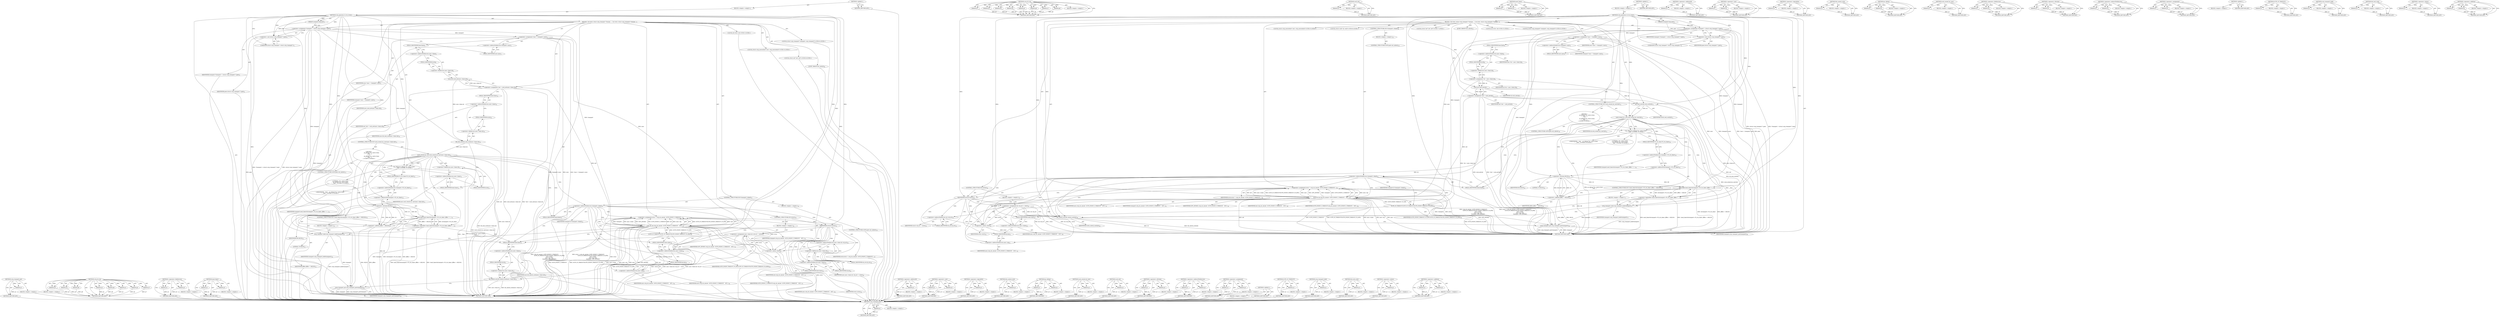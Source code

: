 digraph "&lt;operator&gt;.addition" {
vulnerable_224 [label=<(METHOD,sctp_transport_put)>];
vulnerable_225 [label=<(PARAM,p1)>];
vulnerable_226 [label=<(BLOCK,&lt;empty&gt;,&lt;empty&gt;)>];
vulnerable_227 [label=<(METHOD_RETURN,ANY)>];
vulnerable_201 [label=<(METHOD,sctp_do_sm)>];
vulnerable_202 [label=<(PARAM,p1)>];
vulnerable_203 [label=<(PARAM,p2)>];
vulnerable_204 [label=<(PARAM,p3)>];
vulnerable_205 [label=<(PARAM,p4)>];
vulnerable_206 [label=<(PARAM,p5)>];
vulnerable_207 [label=<(PARAM,p6)>];
vulnerable_208 [label=<(PARAM,p7)>];
vulnerable_209 [label=<(PARAM,p8)>];
vulnerable_210 [label=<(BLOCK,&lt;empty&gt;,&lt;empty&gt;)>];
vulnerable_211 [label=<(METHOD_RETURN,ANY)>];
vulnerable_156 [label=<(METHOD,&lt;operator&gt;.fieldAccess)>];
vulnerable_157 [label=<(PARAM,p1)>];
vulnerable_158 [label=<(PARAM,p2)>];
vulnerable_159 [label=<(BLOCK,&lt;empty&gt;,&lt;empty&gt;)>];
vulnerable_160 [label=<(METHOD_RETURN,ANY)>];
vulnerable_178 [label=<(METHOD,mod_timer)>];
vulnerable_179 [label=<(PARAM,p1)>];
vulnerable_180 [label=<(PARAM,p2)>];
vulnerable_181 [label=<(BLOCK,&lt;empty&gt;,&lt;empty&gt;)>];
vulnerable_182 [label=<(METHOD_RETURN,ANY)>];
vulnerable_6 [label=<(METHOD,&lt;global&gt;)<SUB>1</SUB>>];
vulnerable_7 [label=<(BLOCK,&lt;empty&gt;,&lt;empty&gt;)<SUB>1</SUB>>];
vulnerable_8 [label=<(METHOD,sctp_generate_t3_rtx_event)<SUB>1</SUB>>];
vulnerable_9 [label=<(PARAM,unsigned long peer)<SUB>1</SUB>>];
vulnerable_10 [label=<(BLOCK,{
 	int error;
 	struct sctp_transport *transpo...,{
 	int error;
 	struct sctp_transport *transpo...)<SUB>2</SUB>>];
vulnerable_11 [label="<(LOCAL,int error: int)<SUB>3</SUB>>"];
vulnerable_12 [label="<(LOCAL,struct sctp_transport* transport: sctp_transport*)<SUB>4</SUB>>"];
vulnerable_13 [label=<(&lt;operator&gt;.assignment,*transport = (struct sctp_transport *) peer)<SUB>4</SUB>>];
vulnerable_14 [label=<(IDENTIFIER,transport,*transport = (struct sctp_transport *) peer)<SUB>4</SUB>>];
vulnerable_15 [label=<(&lt;operator&gt;.cast,(struct sctp_transport *) peer)<SUB>4</SUB>>];
vulnerable_16 [label=<(UNKNOWN,struct sctp_transport *,struct sctp_transport *)<SUB>4</SUB>>];
vulnerable_17 [label=<(IDENTIFIER,peer,(struct sctp_transport *) peer)<SUB>4</SUB>>];
vulnerable_18 [label="<(LOCAL,struct sctp_association* asoc: sctp_association*)<SUB>5</SUB>>"];
vulnerable_19 [label=<(&lt;operator&gt;.assignment,*asoc = transport-&gt;asoc)<SUB>5</SUB>>];
vulnerable_20 [label=<(IDENTIFIER,asoc,*asoc = transport-&gt;asoc)<SUB>5</SUB>>];
vulnerable_21 [label=<(&lt;operator&gt;.indirectFieldAccess,transport-&gt;asoc)<SUB>5</SUB>>];
vulnerable_22 [label=<(IDENTIFIER,transport,*asoc = transport-&gt;asoc)<SUB>5</SUB>>];
vulnerable_23 [label=<(FIELD_IDENTIFIER,asoc,asoc)<SUB>5</SUB>>];
vulnerable_24 [label="<(LOCAL,struct net* net: net*)<SUB>6</SUB>>"];
vulnerable_25 [label=<(&lt;operator&gt;.assignment,*net = sock_net(asoc-&gt;base.sk))<SUB>6</SUB>>];
vulnerable_26 [label=<(IDENTIFIER,net,*net = sock_net(asoc-&gt;base.sk))<SUB>6</SUB>>];
vulnerable_27 [label=<(sock_net,sock_net(asoc-&gt;base.sk))<SUB>6</SUB>>];
vulnerable_28 [label=<(&lt;operator&gt;.fieldAccess,asoc-&gt;base.sk)<SUB>6</SUB>>];
vulnerable_29 [label=<(&lt;operator&gt;.indirectFieldAccess,asoc-&gt;base)<SUB>6</SUB>>];
vulnerable_30 [label=<(IDENTIFIER,asoc,sock_net(asoc-&gt;base.sk))<SUB>6</SUB>>];
vulnerable_31 [label=<(FIELD_IDENTIFIER,base,base)<SUB>6</SUB>>];
vulnerable_32 [label=<(FIELD_IDENTIFIER,sk,sk)<SUB>6</SUB>>];
vulnerable_33 [label=<(bh_lock_sock,bh_lock_sock(asoc-&gt;base.sk))<SUB>10</SUB>>];
vulnerable_34 [label=<(&lt;operator&gt;.fieldAccess,asoc-&gt;base.sk)<SUB>10</SUB>>];
vulnerable_35 [label=<(&lt;operator&gt;.indirectFieldAccess,asoc-&gt;base)<SUB>10</SUB>>];
vulnerable_36 [label=<(IDENTIFIER,asoc,bh_lock_sock(asoc-&gt;base.sk))<SUB>10</SUB>>];
vulnerable_37 [label=<(FIELD_IDENTIFIER,base,base)<SUB>10</SUB>>];
vulnerable_38 [label=<(FIELD_IDENTIFIER,sk,sk)<SUB>10</SUB>>];
vulnerable_39 [label=<(CONTROL_STRUCTURE,IF,if (sock_owned_by_user(asoc-&gt;base.sk)))<SUB>11</SUB>>];
vulnerable_40 [label=<(sock_owned_by_user,sock_owned_by_user(asoc-&gt;base.sk))<SUB>11</SUB>>];
vulnerable_41 [label=<(&lt;operator&gt;.fieldAccess,asoc-&gt;base.sk)<SUB>11</SUB>>];
vulnerable_42 [label=<(&lt;operator&gt;.indirectFieldAccess,asoc-&gt;base)<SUB>11</SUB>>];
vulnerable_43 [label=<(IDENTIFIER,asoc,sock_owned_by_user(asoc-&gt;base.sk))<SUB>11</SUB>>];
vulnerable_44 [label=<(FIELD_IDENTIFIER,base,base)<SUB>11</SUB>>];
vulnerable_45 [label=<(FIELD_IDENTIFIER,sk,sk)<SUB>11</SUB>>];
vulnerable_46 [label="<(BLOCK,{
 		pr_debug(&quot;%s: sock is busy\n&quot;, __func__);
...,{
 		pr_debug(&quot;%s: sock is busy\n&quot;, __func__);
...)<SUB>11</SUB>>"];
vulnerable_47 [label="<(pr_debug,pr_debug(&quot;%s: sock is busy\n&quot;, __func__))<SUB>12</SUB>>"];
vulnerable_48 [label="<(LITERAL,&quot;%s: sock is busy\n&quot;,pr_debug(&quot;%s: sock is busy\n&quot;, __func__))<SUB>12</SUB>>"];
vulnerable_49 [label="<(IDENTIFIER,__func__,pr_debug(&quot;%s: sock is busy\n&quot;, __func__))<SUB>12</SUB>>"];
vulnerable_50 [label=<(CONTROL_STRUCTURE,IF,if (!mod_timer(&amp;transport-&gt;T3_rtx_timer, jiffies + (HZ/20))))<SUB>15</SUB>>];
vulnerable_51 [label=<(&lt;operator&gt;.logicalNot,!mod_timer(&amp;transport-&gt;T3_rtx_timer, jiffies + ...)<SUB>15</SUB>>];
vulnerable_52 [label=<(mod_timer,mod_timer(&amp;transport-&gt;T3_rtx_timer, jiffies + (...)<SUB>15</SUB>>];
vulnerable_53 [label=<(&lt;operator&gt;.addressOf,&amp;transport-&gt;T3_rtx_timer)<SUB>15</SUB>>];
vulnerable_54 [label=<(&lt;operator&gt;.indirectFieldAccess,transport-&gt;T3_rtx_timer)<SUB>15</SUB>>];
vulnerable_55 [label=<(IDENTIFIER,transport,mod_timer(&amp;transport-&gt;T3_rtx_timer, jiffies + (...)<SUB>15</SUB>>];
vulnerable_56 [label=<(FIELD_IDENTIFIER,T3_rtx_timer,T3_rtx_timer)<SUB>15</SUB>>];
vulnerable_57 [label=<(&lt;operator&gt;.addition,jiffies + (HZ/20))<SUB>15</SUB>>];
vulnerable_58 [label=<(IDENTIFIER,jiffies,jiffies + (HZ/20))<SUB>15</SUB>>];
vulnerable_59 [label=<(&lt;operator&gt;.division,HZ/20)<SUB>15</SUB>>];
vulnerable_60 [label=<(IDENTIFIER,HZ,HZ/20)<SUB>15</SUB>>];
vulnerable_61 [label=<(LITERAL,20,HZ/20)<SUB>15</SUB>>];
vulnerable_62 [label=<(BLOCK,&lt;empty&gt;,&lt;empty&gt;)<SUB>16</SUB>>];
vulnerable_63 [label=<(sctp_transport_hold,sctp_transport_hold(transport))<SUB>16</SUB>>];
vulnerable_64 [label=<(IDENTIFIER,transport,sctp_transport_hold(transport))<SUB>16</SUB>>];
vulnerable_65 [label=<(CONTROL_STRUCTURE,GOTO,goto out_unlock;)<SUB>17</SUB>>];
vulnerable_66 [label=<(CONTROL_STRUCTURE,IF,if (transport-&gt;dead))<SUB>23</SUB>>];
vulnerable_67 [label=<(&lt;operator&gt;.indirectFieldAccess,transport-&gt;dead)<SUB>23</SUB>>];
vulnerable_68 [label=<(IDENTIFIER,transport,if (transport-&gt;dead))<SUB>23</SUB>>];
vulnerable_69 [label=<(FIELD_IDENTIFIER,dead,dead)<SUB>23</SUB>>];
vulnerable_70 [label=<(BLOCK,&lt;empty&gt;,&lt;empty&gt;)<SUB>24</SUB>>];
vulnerable_71 [label=<(CONTROL_STRUCTURE,GOTO,goto out_unlock;)<SUB>24</SUB>>];
vulnerable_72 [label=<(&lt;operator&gt;.assignment,error = sctp_do_sm(net, SCTP_EVENT_T_TIMEOUT,
	...)<SUB>27</SUB>>];
vulnerable_73 [label=<(IDENTIFIER,error,error = sctp_do_sm(net, SCTP_EVENT_T_TIMEOUT,
	...)<SUB>27</SUB>>];
vulnerable_74 [label=<(sctp_do_sm,sctp_do_sm(net, SCTP_EVENT_T_TIMEOUT,
			   SCT...)<SUB>27</SUB>>];
vulnerable_75 [label=<(IDENTIFIER,net,sctp_do_sm(net, SCTP_EVENT_T_TIMEOUT,
			   SCT...)<SUB>27</SUB>>];
vulnerable_76 [label=<(IDENTIFIER,SCTP_EVENT_T_TIMEOUT,sctp_do_sm(net, SCTP_EVENT_T_TIMEOUT,
			   SCT...)<SUB>27</SUB>>];
vulnerable_77 [label=<(SCTP_ST_TIMEOUT,SCTP_ST_TIMEOUT(SCTP_EVENT_TIMEOUT_T3_RTX))<SUB>28</SUB>>];
vulnerable_78 [label=<(IDENTIFIER,SCTP_EVENT_TIMEOUT_T3_RTX,SCTP_ST_TIMEOUT(SCTP_EVENT_TIMEOUT_T3_RTX))<SUB>28</SUB>>];
vulnerable_79 [label=<(&lt;operator&gt;.indirectFieldAccess,asoc-&gt;state)<SUB>29</SUB>>];
vulnerable_80 [label=<(IDENTIFIER,asoc,sctp_do_sm(net, SCTP_EVENT_T_TIMEOUT,
			   SCT...)<SUB>29</SUB>>];
vulnerable_81 [label=<(FIELD_IDENTIFIER,state,state)<SUB>29</SUB>>];
vulnerable_82 [label=<(&lt;operator&gt;.indirectFieldAccess,asoc-&gt;ep)<SUB>30</SUB>>];
vulnerable_83 [label=<(IDENTIFIER,asoc,sctp_do_sm(net, SCTP_EVENT_T_TIMEOUT,
			   SCT...)<SUB>30</SUB>>];
vulnerable_84 [label=<(FIELD_IDENTIFIER,ep,ep)<SUB>30</SUB>>];
vulnerable_85 [label=<(IDENTIFIER,asoc,sctp_do_sm(net, SCTP_EVENT_T_TIMEOUT,
			   SCT...)<SUB>30</SUB>>];
vulnerable_86 [label=<(IDENTIFIER,transport,sctp_do_sm(net, SCTP_EVENT_T_TIMEOUT,
			   SCT...)<SUB>31</SUB>>];
vulnerable_87 [label=<(IDENTIFIER,GFP_ATOMIC,sctp_do_sm(net, SCTP_EVENT_T_TIMEOUT,
			   SCT...)<SUB>31</SUB>>];
vulnerable_88 [label=<(CONTROL_STRUCTURE,IF,if (error))<SUB>33</SUB>>];
vulnerable_89 [label=<(IDENTIFIER,error,if (error))<SUB>33</SUB>>];
vulnerable_90 [label=<(BLOCK,&lt;empty&gt;,&lt;empty&gt;)<SUB>34</SUB>>];
vulnerable_91 [label=<(&lt;operator&gt;.assignment,asoc-&gt;base.sk-&gt;sk_err = -error)<SUB>34</SUB>>];
vulnerable_92 [label=<(&lt;operator&gt;.indirectFieldAccess,asoc-&gt;base.sk-&gt;sk_err)<SUB>34</SUB>>];
vulnerable_93 [label=<(&lt;operator&gt;.fieldAccess,asoc-&gt;base.sk)<SUB>34</SUB>>];
vulnerable_94 [label=<(&lt;operator&gt;.indirectFieldAccess,asoc-&gt;base)<SUB>34</SUB>>];
vulnerable_95 [label=<(IDENTIFIER,asoc,asoc-&gt;base.sk-&gt;sk_err = -error)<SUB>34</SUB>>];
vulnerable_96 [label=<(FIELD_IDENTIFIER,base,base)<SUB>34</SUB>>];
vulnerable_97 [label=<(FIELD_IDENTIFIER,sk,sk)<SUB>34</SUB>>];
vulnerable_98 [label=<(FIELD_IDENTIFIER,sk_err,sk_err)<SUB>34</SUB>>];
vulnerable_99 [label=<(&lt;operator&gt;.minus,-error)<SUB>34</SUB>>];
vulnerable_100 [label=<(IDENTIFIER,error,-error)<SUB>34</SUB>>];
vulnerable_101 [label=<(JUMP_TARGET,out_unlock)<SUB>36</SUB>>];
vulnerable_102 [label=<(bh_unlock_sock,bh_unlock_sock(asoc-&gt;base.sk))<SUB>37</SUB>>];
vulnerable_103 [label=<(&lt;operator&gt;.fieldAccess,asoc-&gt;base.sk)<SUB>37</SUB>>];
vulnerable_104 [label=<(&lt;operator&gt;.indirectFieldAccess,asoc-&gt;base)<SUB>37</SUB>>];
vulnerable_105 [label=<(IDENTIFIER,asoc,bh_unlock_sock(asoc-&gt;base.sk))<SUB>37</SUB>>];
vulnerable_106 [label=<(FIELD_IDENTIFIER,base,base)<SUB>37</SUB>>];
vulnerable_107 [label=<(FIELD_IDENTIFIER,sk,sk)<SUB>37</SUB>>];
vulnerable_108 [label=<(sctp_transport_put,sctp_transport_put(transport))<SUB>38</SUB>>];
vulnerable_109 [label=<(IDENTIFIER,transport,sctp_transport_put(transport))<SUB>38</SUB>>];
vulnerable_110 [label=<(METHOD_RETURN,void)<SUB>1</SUB>>];
vulnerable_112 [label=<(METHOD_RETURN,ANY)<SUB>1</SUB>>];
vulnerable_183 [label=<(METHOD,&lt;operator&gt;.addressOf)>];
vulnerable_184 [label=<(PARAM,p1)>];
vulnerable_185 [label=<(BLOCK,&lt;empty&gt;,&lt;empty&gt;)>];
vulnerable_186 [label=<(METHOD_RETURN,ANY)>];
vulnerable_142 [label=<(METHOD,&lt;operator&gt;.cast)>];
vulnerable_143 [label=<(PARAM,p1)>];
vulnerable_144 [label=<(PARAM,p2)>];
vulnerable_145 [label=<(BLOCK,&lt;empty&gt;,&lt;empty&gt;)>];
vulnerable_146 [label=<(METHOD_RETURN,ANY)>];
vulnerable_174 [label=<(METHOD,&lt;operator&gt;.logicalNot)>];
vulnerable_175 [label=<(PARAM,p1)>];
vulnerable_176 [label=<(BLOCK,&lt;empty&gt;,&lt;empty&gt;)>];
vulnerable_177 [label=<(METHOD_RETURN,ANY)>];
vulnerable_220 [label=<(METHOD,bh_unlock_sock)>];
vulnerable_221 [label=<(PARAM,p1)>];
vulnerable_222 [label=<(BLOCK,&lt;empty&gt;,&lt;empty&gt;)>];
vulnerable_223 [label=<(METHOD_RETURN,ANY)>];
vulnerable_169 [label=<(METHOD,pr_debug)>];
vulnerable_170 [label=<(PARAM,p1)>];
vulnerable_171 [label=<(PARAM,p2)>];
vulnerable_172 [label=<(BLOCK,&lt;empty&gt;,&lt;empty&gt;)>];
vulnerable_173 [label=<(METHOD_RETURN,ANY)>];
vulnerable_165 [label=<(METHOD,sock_owned_by_user)>];
vulnerable_166 [label=<(PARAM,p1)>];
vulnerable_167 [label=<(BLOCK,&lt;empty&gt;,&lt;empty&gt;)>];
vulnerable_168 [label=<(METHOD_RETURN,ANY)>];
vulnerable_152 [label=<(METHOD,sock_net)>];
vulnerable_153 [label=<(PARAM,p1)>];
vulnerable_154 [label=<(BLOCK,&lt;empty&gt;,&lt;empty&gt;)>];
vulnerable_155 [label=<(METHOD_RETURN,ANY)>];
vulnerable_192 [label=<(METHOD,&lt;operator&gt;.division)>];
vulnerable_193 [label=<(PARAM,p1)>];
vulnerable_194 [label=<(PARAM,p2)>];
vulnerable_195 [label=<(BLOCK,&lt;empty&gt;,&lt;empty&gt;)>];
vulnerable_196 [label=<(METHOD_RETURN,ANY)>];
vulnerable_147 [label=<(METHOD,&lt;operator&gt;.indirectFieldAccess)>];
vulnerable_148 [label=<(PARAM,p1)>];
vulnerable_149 [label=<(PARAM,p2)>];
vulnerable_150 [label=<(BLOCK,&lt;empty&gt;,&lt;empty&gt;)>];
vulnerable_151 [label=<(METHOD_RETURN,ANY)>];
vulnerable_137 [label=<(METHOD,&lt;operator&gt;.assignment)>];
vulnerable_138 [label=<(PARAM,p1)>];
vulnerable_139 [label=<(PARAM,p2)>];
vulnerable_140 [label=<(BLOCK,&lt;empty&gt;,&lt;empty&gt;)>];
vulnerable_141 [label=<(METHOD_RETURN,ANY)>];
vulnerable_131 [label=<(METHOD,&lt;global&gt;)<SUB>1</SUB>>];
vulnerable_132 [label=<(BLOCK,&lt;empty&gt;,&lt;empty&gt;)>];
vulnerable_133 [label=<(METHOD_RETURN,ANY)>];
vulnerable_212 [label=<(METHOD,SCTP_ST_TIMEOUT)>];
vulnerable_213 [label=<(PARAM,p1)>];
vulnerable_214 [label=<(BLOCK,&lt;empty&gt;,&lt;empty&gt;)>];
vulnerable_215 [label=<(METHOD_RETURN,ANY)>];
vulnerable_197 [label=<(METHOD,sctp_transport_hold)>];
vulnerable_198 [label=<(PARAM,p1)>];
vulnerable_199 [label=<(BLOCK,&lt;empty&gt;,&lt;empty&gt;)>];
vulnerable_200 [label=<(METHOD_RETURN,ANY)>];
vulnerable_161 [label=<(METHOD,bh_lock_sock)>];
vulnerable_162 [label=<(PARAM,p1)>];
vulnerable_163 [label=<(BLOCK,&lt;empty&gt;,&lt;empty&gt;)>];
vulnerable_164 [label=<(METHOD_RETURN,ANY)>];
vulnerable_216 [label=<(METHOD,&lt;operator&gt;.minus)>];
vulnerable_217 [label=<(PARAM,p1)>];
vulnerable_218 [label=<(BLOCK,&lt;empty&gt;,&lt;empty&gt;)>];
vulnerable_219 [label=<(METHOD_RETURN,ANY)>];
vulnerable_187 [label=<(METHOD,&lt;operator&gt;.addition)>];
vulnerable_188 [label=<(PARAM,p1)>];
vulnerable_189 [label=<(PARAM,p2)>];
vulnerable_190 [label=<(BLOCK,&lt;empty&gt;,&lt;empty&gt;)>];
vulnerable_191 [label=<(METHOD_RETURN,ANY)>];
fixed_214 [label=<(METHOD,sctp_transport_put)>];
fixed_215 [label=<(PARAM,p1)>];
fixed_216 [label=<(BLOCK,&lt;empty&gt;,&lt;empty&gt;)>];
fixed_217 [label=<(METHOD_RETURN,ANY)>];
fixed_191 [label=<(METHOD,sctp_do_sm)>];
fixed_192 [label=<(PARAM,p1)>];
fixed_193 [label=<(PARAM,p2)>];
fixed_194 [label=<(PARAM,p3)>];
fixed_195 [label=<(PARAM,p4)>];
fixed_196 [label=<(PARAM,p5)>];
fixed_197 [label=<(PARAM,p6)>];
fixed_198 [label=<(PARAM,p7)>];
fixed_199 [label=<(PARAM,p8)>];
fixed_200 [label=<(BLOCK,&lt;empty&gt;,&lt;empty&gt;)>];
fixed_201 [label=<(METHOD_RETURN,ANY)>];
fixed_147 [label=<(METHOD,sock_net)>];
fixed_148 [label=<(PARAM,p1)>];
fixed_149 [label=<(BLOCK,&lt;empty&gt;,&lt;empty&gt;)>];
fixed_150 [label=<(METHOD_RETURN,ANY)>];
fixed_168 [label=<(METHOD,mod_timer)>];
fixed_169 [label=<(PARAM,p1)>];
fixed_170 [label=<(PARAM,p2)>];
fixed_171 [label=<(BLOCK,&lt;empty&gt;,&lt;empty&gt;)>];
fixed_172 [label=<(METHOD_RETURN,ANY)>];
fixed_6 [label=<(METHOD,&lt;global&gt;)<SUB>1</SUB>>];
fixed_7 [label=<(BLOCK,&lt;empty&gt;,&lt;empty&gt;)<SUB>1</SUB>>];
fixed_8 [label=<(METHOD,sctp_generate_t3_rtx_event)<SUB>1</SUB>>];
fixed_9 [label=<(PARAM,unsigned long peer)<SUB>1</SUB>>];
fixed_10 [label=<(BLOCK,{
 	int error;
 	struct sctp_transport *transpo...,{
 	int error;
 	struct sctp_transport *transpo...)<SUB>2</SUB>>];
fixed_11 [label="<(LOCAL,int error: int)<SUB>3</SUB>>"];
fixed_12 [label="<(LOCAL,struct sctp_transport* transport: sctp_transport*)<SUB>4</SUB>>"];
fixed_13 [label=<(&lt;operator&gt;.assignment,*transport = (struct sctp_transport *) peer)<SUB>4</SUB>>];
fixed_14 [label=<(IDENTIFIER,transport,*transport = (struct sctp_transport *) peer)<SUB>4</SUB>>];
fixed_15 [label=<(&lt;operator&gt;.cast,(struct sctp_transport *) peer)<SUB>4</SUB>>];
fixed_16 [label=<(UNKNOWN,struct sctp_transport *,struct sctp_transport *)<SUB>4</SUB>>];
fixed_17 [label=<(IDENTIFIER,peer,(struct sctp_transport *) peer)<SUB>4</SUB>>];
fixed_18 [label="<(LOCAL,struct sctp_association* asoc: sctp_association*)<SUB>5</SUB>>"];
fixed_19 [label=<(&lt;operator&gt;.assignment,*asoc = transport-&gt;asoc)<SUB>5</SUB>>];
fixed_20 [label=<(IDENTIFIER,asoc,*asoc = transport-&gt;asoc)<SUB>5</SUB>>];
fixed_21 [label=<(&lt;operator&gt;.indirectFieldAccess,transport-&gt;asoc)<SUB>5</SUB>>];
fixed_22 [label=<(IDENTIFIER,transport,*asoc = transport-&gt;asoc)<SUB>5</SUB>>];
fixed_23 [label=<(FIELD_IDENTIFIER,asoc,asoc)<SUB>5</SUB>>];
fixed_24 [label="<(LOCAL,struct sock* sk: sock*)<SUB>6</SUB>>"];
fixed_25 [label=<(&lt;operator&gt;.assignment,*sk = asoc-&gt;base.sk)<SUB>6</SUB>>];
fixed_26 [label=<(IDENTIFIER,sk,*sk = asoc-&gt;base.sk)<SUB>6</SUB>>];
fixed_27 [label=<(&lt;operator&gt;.fieldAccess,asoc-&gt;base.sk)<SUB>6</SUB>>];
fixed_28 [label=<(&lt;operator&gt;.indirectFieldAccess,asoc-&gt;base)<SUB>6</SUB>>];
fixed_29 [label=<(IDENTIFIER,asoc,*sk = asoc-&gt;base.sk)<SUB>6</SUB>>];
fixed_30 [label=<(FIELD_IDENTIFIER,base,base)<SUB>6</SUB>>];
fixed_31 [label=<(FIELD_IDENTIFIER,sk,sk)<SUB>6</SUB>>];
fixed_32 [label="<(LOCAL,struct net* net: net*)<SUB>7</SUB>>"];
fixed_33 [label=<(&lt;operator&gt;.assignment,*net = sock_net(sk))<SUB>7</SUB>>];
fixed_34 [label=<(IDENTIFIER,net,*net = sock_net(sk))<SUB>7</SUB>>];
fixed_35 [label=<(sock_net,sock_net(sk))<SUB>7</SUB>>];
fixed_36 [label=<(IDENTIFIER,sk,sock_net(sk))<SUB>7</SUB>>];
fixed_37 [label=<(bh_lock_sock,bh_lock_sock(sk))<SUB>11</SUB>>];
fixed_38 [label=<(IDENTIFIER,sk,bh_lock_sock(sk))<SUB>11</SUB>>];
fixed_39 [label=<(CONTROL_STRUCTURE,IF,if (sock_owned_by_user(sk)))<SUB>12</SUB>>];
fixed_40 [label=<(sock_owned_by_user,sock_owned_by_user(sk))<SUB>12</SUB>>];
fixed_41 [label=<(IDENTIFIER,sk,sock_owned_by_user(sk))<SUB>12</SUB>>];
fixed_42 [label="<(BLOCK,{
 		pr_debug(&quot;%s: sock is busy\n&quot;, __func__);
...,{
 		pr_debug(&quot;%s: sock is busy\n&quot;, __func__);
...)<SUB>12</SUB>>"];
fixed_43 [label="<(pr_debug,pr_debug(&quot;%s: sock is busy\n&quot;, __func__))<SUB>13</SUB>>"];
fixed_44 [label="<(LITERAL,&quot;%s: sock is busy\n&quot;,pr_debug(&quot;%s: sock is busy\n&quot;, __func__))<SUB>13</SUB>>"];
fixed_45 [label="<(IDENTIFIER,__func__,pr_debug(&quot;%s: sock is busy\n&quot;, __func__))<SUB>13</SUB>>"];
fixed_46 [label=<(CONTROL_STRUCTURE,IF,if (!mod_timer(&amp;transport-&gt;T3_rtx_timer, jiffies + (HZ/20))))<SUB>16</SUB>>];
fixed_47 [label=<(&lt;operator&gt;.logicalNot,!mod_timer(&amp;transport-&gt;T3_rtx_timer, jiffies + ...)<SUB>16</SUB>>];
fixed_48 [label=<(mod_timer,mod_timer(&amp;transport-&gt;T3_rtx_timer, jiffies + (...)<SUB>16</SUB>>];
fixed_49 [label=<(&lt;operator&gt;.addressOf,&amp;transport-&gt;T3_rtx_timer)<SUB>16</SUB>>];
fixed_50 [label=<(&lt;operator&gt;.indirectFieldAccess,transport-&gt;T3_rtx_timer)<SUB>16</SUB>>];
fixed_51 [label=<(IDENTIFIER,transport,mod_timer(&amp;transport-&gt;T3_rtx_timer, jiffies + (...)<SUB>16</SUB>>];
fixed_52 [label=<(FIELD_IDENTIFIER,T3_rtx_timer,T3_rtx_timer)<SUB>16</SUB>>];
fixed_53 [label=<(&lt;operator&gt;.addition,jiffies + (HZ/20))<SUB>16</SUB>>];
fixed_54 [label=<(IDENTIFIER,jiffies,jiffies + (HZ/20))<SUB>16</SUB>>];
fixed_55 [label=<(&lt;operator&gt;.division,HZ/20)<SUB>16</SUB>>];
fixed_56 [label=<(IDENTIFIER,HZ,HZ/20)<SUB>16</SUB>>];
fixed_57 [label=<(LITERAL,20,HZ/20)<SUB>16</SUB>>];
fixed_58 [label=<(BLOCK,&lt;empty&gt;,&lt;empty&gt;)<SUB>17</SUB>>];
fixed_59 [label=<(sctp_transport_hold,sctp_transport_hold(transport))<SUB>17</SUB>>];
fixed_60 [label=<(IDENTIFIER,transport,sctp_transport_hold(transport))<SUB>17</SUB>>];
fixed_61 [label=<(CONTROL_STRUCTURE,GOTO,goto out_unlock;)<SUB>18</SUB>>];
fixed_62 [label=<(CONTROL_STRUCTURE,IF,if (transport-&gt;dead))<SUB>24</SUB>>];
fixed_63 [label=<(&lt;operator&gt;.indirectFieldAccess,transport-&gt;dead)<SUB>24</SUB>>];
fixed_64 [label=<(IDENTIFIER,transport,if (transport-&gt;dead))<SUB>24</SUB>>];
fixed_65 [label=<(FIELD_IDENTIFIER,dead,dead)<SUB>24</SUB>>];
fixed_66 [label=<(BLOCK,&lt;empty&gt;,&lt;empty&gt;)<SUB>25</SUB>>];
fixed_67 [label=<(CONTROL_STRUCTURE,GOTO,goto out_unlock;)<SUB>25</SUB>>];
fixed_68 [label=<(&lt;operator&gt;.assignment,error = sctp_do_sm(net, SCTP_EVENT_T_TIMEOUT,
	...)<SUB>28</SUB>>];
fixed_69 [label=<(IDENTIFIER,error,error = sctp_do_sm(net, SCTP_EVENT_T_TIMEOUT,
	...)<SUB>28</SUB>>];
fixed_70 [label=<(sctp_do_sm,sctp_do_sm(net, SCTP_EVENT_T_TIMEOUT,
			   SCT...)<SUB>28</SUB>>];
fixed_71 [label=<(IDENTIFIER,net,sctp_do_sm(net, SCTP_EVENT_T_TIMEOUT,
			   SCT...)<SUB>28</SUB>>];
fixed_72 [label=<(IDENTIFIER,SCTP_EVENT_T_TIMEOUT,sctp_do_sm(net, SCTP_EVENT_T_TIMEOUT,
			   SCT...)<SUB>28</SUB>>];
fixed_73 [label=<(SCTP_ST_TIMEOUT,SCTP_ST_TIMEOUT(SCTP_EVENT_TIMEOUT_T3_RTX))<SUB>29</SUB>>];
fixed_74 [label=<(IDENTIFIER,SCTP_EVENT_TIMEOUT_T3_RTX,SCTP_ST_TIMEOUT(SCTP_EVENT_TIMEOUT_T3_RTX))<SUB>29</SUB>>];
fixed_75 [label=<(&lt;operator&gt;.indirectFieldAccess,asoc-&gt;state)<SUB>30</SUB>>];
fixed_76 [label=<(IDENTIFIER,asoc,sctp_do_sm(net, SCTP_EVENT_T_TIMEOUT,
			   SCT...)<SUB>30</SUB>>];
fixed_77 [label=<(FIELD_IDENTIFIER,state,state)<SUB>30</SUB>>];
fixed_78 [label=<(&lt;operator&gt;.indirectFieldAccess,asoc-&gt;ep)<SUB>31</SUB>>];
fixed_79 [label=<(IDENTIFIER,asoc,sctp_do_sm(net, SCTP_EVENT_T_TIMEOUT,
			   SCT...)<SUB>31</SUB>>];
fixed_80 [label=<(FIELD_IDENTIFIER,ep,ep)<SUB>31</SUB>>];
fixed_81 [label=<(IDENTIFIER,asoc,sctp_do_sm(net, SCTP_EVENT_T_TIMEOUT,
			   SCT...)<SUB>31</SUB>>];
fixed_82 [label=<(IDENTIFIER,transport,sctp_do_sm(net, SCTP_EVENT_T_TIMEOUT,
			   SCT...)<SUB>32</SUB>>];
fixed_83 [label=<(IDENTIFIER,GFP_ATOMIC,sctp_do_sm(net, SCTP_EVENT_T_TIMEOUT,
			   SCT...)<SUB>32</SUB>>];
fixed_84 [label=<(CONTROL_STRUCTURE,IF,if (error))<SUB>34</SUB>>];
fixed_85 [label=<(IDENTIFIER,error,if (error))<SUB>34</SUB>>];
fixed_86 [label=<(BLOCK,&lt;empty&gt;,&lt;empty&gt;)<SUB>35</SUB>>];
fixed_87 [label=<(&lt;operator&gt;.assignment,sk-&gt;sk_err = -error)<SUB>35</SUB>>];
fixed_88 [label=<(&lt;operator&gt;.indirectFieldAccess,sk-&gt;sk_err)<SUB>35</SUB>>];
fixed_89 [label=<(IDENTIFIER,sk,sk-&gt;sk_err = -error)<SUB>35</SUB>>];
fixed_90 [label=<(FIELD_IDENTIFIER,sk_err,sk_err)<SUB>35</SUB>>];
fixed_91 [label=<(&lt;operator&gt;.minus,-error)<SUB>35</SUB>>];
fixed_92 [label=<(IDENTIFIER,error,-error)<SUB>35</SUB>>];
fixed_93 [label=<(JUMP_TARGET,out_unlock)<SUB>37</SUB>>];
fixed_94 [label=<(bh_unlock_sock,bh_unlock_sock(sk))<SUB>38</SUB>>];
fixed_95 [label=<(IDENTIFIER,sk,bh_unlock_sock(sk))<SUB>38</SUB>>];
fixed_96 [label=<(sctp_transport_put,sctp_transport_put(transport))<SUB>39</SUB>>];
fixed_97 [label=<(IDENTIFIER,transport,sctp_transport_put(transport))<SUB>39</SUB>>];
fixed_98 [label=<(METHOD_RETURN,void)<SUB>1</SUB>>];
fixed_100 [label=<(METHOD_RETURN,ANY)<SUB>1</SUB>>];
fixed_173 [label=<(METHOD,&lt;operator&gt;.addressOf)>];
fixed_174 [label=<(PARAM,p1)>];
fixed_175 [label=<(BLOCK,&lt;empty&gt;,&lt;empty&gt;)>];
fixed_176 [label=<(METHOD_RETURN,ANY)>];
fixed_132 [label=<(METHOD,&lt;operator&gt;.cast)>];
fixed_133 [label=<(PARAM,p1)>];
fixed_134 [label=<(PARAM,p2)>];
fixed_135 [label=<(BLOCK,&lt;empty&gt;,&lt;empty&gt;)>];
fixed_136 [label=<(METHOD_RETURN,ANY)>];
fixed_164 [label=<(METHOD,&lt;operator&gt;.logicalNot)>];
fixed_165 [label=<(PARAM,p1)>];
fixed_166 [label=<(BLOCK,&lt;empty&gt;,&lt;empty&gt;)>];
fixed_167 [label=<(METHOD_RETURN,ANY)>];
fixed_210 [label=<(METHOD,bh_unlock_sock)>];
fixed_211 [label=<(PARAM,p1)>];
fixed_212 [label=<(BLOCK,&lt;empty&gt;,&lt;empty&gt;)>];
fixed_213 [label=<(METHOD_RETURN,ANY)>];
fixed_159 [label=<(METHOD,pr_debug)>];
fixed_160 [label=<(PARAM,p1)>];
fixed_161 [label=<(PARAM,p2)>];
fixed_162 [label=<(BLOCK,&lt;empty&gt;,&lt;empty&gt;)>];
fixed_163 [label=<(METHOD_RETURN,ANY)>];
fixed_155 [label=<(METHOD,sock_owned_by_user)>];
fixed_156 [label=<(PARAM,p1)>];
fixed_157 [label=<(BLOCK,&lt;empty&gt;,&lt;empty&gt;)>];
fixed_158 [label=<(METHOD_RETURN,ANY)>];
fixed_142 [label=<(METHOD,&lt;operator&gt;.fieldAccess)>];
fixed_143 [label=<(PARAM,p1)>];
fixed_144 [label=<(PARAM,p2)>];
fixed_145 [label=<(BLOCK,&lt;empty&gt;,&lt;empty&gt;)>];
fixed_146 [label=<(METHOD_RETURN,ANY)>];
fixed_182 [label=<(METHOD,&lt;operator&gt;.division)>];
fixed_183 [label=<(PARAM,p1)>];
fixed_184 [label=<(PARAM,p2)>];
fixed_185 [label=<(BLOCK,&lt;empty&gt;,&lt;empty&gt;)>];
fixed_186 [label=<(METHOD_RETURN,ANY)>];
fixed_137 [label=<(METHOD,&lt;operator&gt;.indirectFieldAccess)>];
fixed_138 [label=<(PARAM,p1)>];
fixed_139 [label=<(PARAM,p2)>];
fixed_140 [label=<(BLOCK,&lt;empty&gt;,&lt;empty&gt;)>];
fixed_141 [label=<(METHOD_RETURN,ANY)>];
fixed_127 [label=<(METHOD,&lt;operator&gt;.assignment)>];
fixed_128 [label=<(PARAM,p1)>];
fixed_129 [label=<(PARAM,p2)>];
fixed_130 [label=<(BLOCK,&lt;empty&gt;,&lt;empty&gt;)>];
fixed_131 [label=<(METHOD_RETURN,ANY)>];
fixed_121 [label=<(METHOD,&lt;global&gt;)<SUB>1</SUB>>];
fixed_122 [label=<(BLOCK,&lt;empty&gt;,&lt;empty&gt;)>];
fixed_123 [label=<(METHOD_RETURN,ANY)>];
fixed_202 [label=<(METHOD,SCTP_ST_TIMEOUT)>];
fixed_203 [label=<(PARAM,p1)>];
fixed_204 [label=<(BLOCK,&lt;empty&gt;,&lt;empty&gt;)>];
fixed_205 [label=<(METHOD_RETURN,ANY)>];
fixed_187 [label=<(METHOD,sctp_transport_hold)>];
fixed_188 [label=<(PARAM,p1)>];
fixed_189 [label=<(BLOCK,&lt;empty&gt;,&lt;empty&gt;)>];
fixed_190 [label=<(METHOD_RETURN,ANY)>];
fixed_151 [label=<(METHOD,bh_lock_sock)>];
fixed_152 [label=<(PARAM,p1)>];
fixed_153 [label=<(BLOCK,&lt;empty&gt;,&lt;empty&gt;)>];
fixed_154 [label=<(METHOD_RETURN,ANY)>];
fixed_206 [label=<(METHOD,&lt;operator&gt;.minus)>];
fixed_207 [label=<(PARAM,p1)>];
fixed_208 [label=<(BLOCK,&lt;empty&gt;,&lt;empty&gt;)>];
fixed_209 [label=<(METHOD_RETURN,ANY)>];
fixed_177 [label=<(METHOD,&lt;operator&gt;.addition)>];
fixed_178 [label=<(PARAM,p1)>];
fixed_179 [label=<(PARAM,p2)>];
fixed_180 [label=<(BLOCK,&lt;empty&gt;,&lt;empty&gt;)>];
fixed_181 [label=<(METHOD_RETURN,ANY)>];
vulnerable_224 -> vulnerable_225  [key=0, label="AST: "];
vulnerable_224 -> vulnerable_225  [key=1, label="DDG: "];
vulnerable_224 -> vulnerable_226  [key=0, label="AST: "];
vulnerable_224 -> vulnerable_227  [key=0, label="AST: "];
vulnerable_224 -> vulnerable_227  [key=1, label="CFG: "];
vulnerable_225 -> vulnerable_227  [key=0, label="DDG: p1"];
vulnerable_226 -> fixed_214  [key=0];
vulnerable_227 -> fixed_214  [key=0];
vulnerable_201 -> vulnerable_202  [key=0, label="AST: "];
vulnerable_201 -> vulnerable_202  [key=1, label="DDG: "];
vulnerable_201 -> vulnerable_210  [key=0, label="AST: "];
vulnerable_201 -> vulnerable_203  [key=0, label="AST: "];
vulnerable_201 -> vulnerable_203  [key=1, label="DDG: "];
vulnerable_201 -> vulnerable_211  [key=0, label="AST: "];
vulnerable_201 -> vulnerable_211  [key=1, label="CFG: "];
vulnerable_201 -> vulnerable_204  [key=0, label="AST: "];
vulnerable_201 -> vulnerable_204  [key=1, label="DDG: "];
vulnerable_201 -> vulnerable_205  [key=0, label="AST: "];
vulnerable_201 -> vulnerable_205  [key=1, label="DDG: "];
vulnerable_201 -> vulnerable_206  [key=0, label="AST: "];
vulnerable_201 -> vulnerable_206  [key=1, label="DDG: "];
vulnerable_201 -> vulnerable_207  [key=0, label="AST: "];
vulnerable_201 -> vulnerable_207  [key=1, label="DDG: "];
vulnerable_201 -> vulnerable_208  [key=0, label="AST: "];
vulnerable_201 -> vulnerable_208  [key=1, label="DDG: "];
vulnerable_201 -> vulnerable_209  [key=0, label="AST: "];
vulnerable_201 -> vulnerable_209  [key=1, label="DDG: "];
vulnerable_202 -> vulnerable_211  [key=0, label="DDG: p1"];
vulnerable_203 -> vulnerable_211  [key=0, label="DDG: p2"];
vulnerable_204 -> vulnerable_211  [key=0, label="DDG: p3"];
vulnerable_205 -> vulnerable_211  [key=0, label="DDG: p4"];
vulnerable_206 -> vulnerable_211  [key=0, label="DDG: p5"];
vulnerable_207 -> vulnerable_211  [key=0, label="DDG: p6"];
vulnerable_208 -> vulnerable_211  [key=0, label="DDG: p7"];
vulnerable_209 -> vulnerable_211  [key=0, label="DDG: p8"];
vulnerable_210 -> fixed_214  [key=0];
vulnerable_211 -> fixed_214  [key=0];
vulnerable_156 -> vulnerable_157  [key=0, label="AST: "];
vulnerable_156 -> vulnerable_157  [key=1, label="DDG: "];
vulnerable_156 -> vulnerable_159  [key=0, label="AST: "];
vulnerable_156 -> vulnerable_158  [key=0, label="AST: "];
vulnerable_156 -> vulnerable_158  [key=1, label="DDG: "];
vulnerable_156 -> vulnerable_160  [key=0, label="AST: "];
vulnerable_156 -> vulnerable_160  [key=1, label="CFG: "];
vulnerable_157 -> vulnerable_160  [key=0, label="DDG: p1"];
vulnerable_158 -> vulnerable_160  [key=0, label="DDG: p2"];
vulnerable_159 -> fixed_214  [key=0];
vulnerable_160 -> fixed_214  [key=0];
vulnerable_178 -> vulnerable_179  [key=0, label="AST: "];
vulnerable_178 -> vulnerable_179  [key=1, label="DDG: "];
vulnerable_178 -> vulnerable_181  [key=0, label="AST: "];
vulnerable_178 -> vulnerable_180  [key=0, label="AST: "];
vulnerable_178 -> vulnerable_180  [key=1, label="DDG: "];
vulnerable_178 -> vulnerable_182  [key=0, label="AST: "];
vulnerable_178 -> vulnerable_182  [key=1, label="CFG: "];
vulnerable_179 -> vulnerable_182  [key=0, label="DDG: p1"];
vulnerable_180 -> vulnerable_182  [key=0, label="DDG: p2"];
vulnerable_181 -> fixed_214  [key=0];
vulnerable_182 -> fixed_214  [key=0];
vulnerable_6 -> vulnerable_7  [key=0, label="AST: "];
vulnerable_6 -> vulnerable_112  [key=0, label="AST: "];
vulnerable_6 -> vulnerable_112  [key=1, label="CFG: "];
vulnerable_7 -> vulnerable_8  [key=0, label="AST: "];
vulnerable_8 -> vulnerable_9  [key=0, label="AST: "];
vulnerable_8 -> vulnerable_9  [key=1, label="DDG: "];
vulnerable_8 -> vulnerable_10  [key=0, label="AST: "];
vulnerable_8 -> vulnerable_110  [key=0, label="AST: "];
vulnerable_8 -> vulnerable_16  [key=0, label="CFG: "];
vulnerable_8 -> vulnerable_13  [key=0, label="DDG: "];
vulnerable_8 -> vulnerable_89  [key=0, label="DDG: "];
vulnerable_8 -> vulnerable_108  [key=0, label="DDG: "];
vulnerable_8 -> vulnerable_15  [key=0, label="DDG: "];
vulnerable_8 -> vulnerable_74  [key=0, label="DDG: "];
vulnerable_8 -> vulnerable_47  [key=0, label="DDG: "];
vulnerable_8 -> vulnerable_77  [key=0, label="DDG: "];
vulnerable_8 -> vulnerable_99  [key=0, label="DDG: "];
vulnerable_8 -> vulnerable_52  [key=0, label="DDG: "];
vulnerable_8 -> vulnerable_63  [key=0, label="DDG: "];
vulnerable_8 -> vulnerable_57  [key=0, label="DDG: "];
vulnerable_8 -> vulnerable_59  [key=0, label="DDG: "];
vulnerable_9 -> vulnerable_13  [key=0, label="DDG: peer"];
vulnerable_9 -> vulnerable_15  [key=0, label="DDG: peer"];
vulnerable_10 -> vulnerable_11  [key=0, label="AST: "];
vulnerable_10 -> vulnerable_12  [key=0, label="AST: "];
vulnerable_10 -> vulnerable_13  [key=0, label="AST: "];
vulnerable_10 -> vulnerable_18  [key=0, label="AST: "];
vulnerable_10 -> vulnerable_19  [key=0, label="AST: "];
vulnerable_10 -> vulnerable_24  [key=0, label="AST: "];
vulnerable_10 -> vulnerable_25  [key=0, label="AST: "];
vulnerable_10 -> vulnerable_33  [key=0, label="AST: "];
vulnerable_10 -> vulnerable_39  [key=0, label="AST: "];
vulnerable_10 -> vulnerable_66  [key=0, label="AST: "];
vulnerable_10 -> vulnerable_72  [key=0, label="AST: "];
vulnerable_10 -> vulnerable_88  [key=0, label="AST: "];
vulnerable_10 -> vulnerable_101  [key=0, label="AST: "];
vulnerable_10 -> vulnerable_102  [key=0, label="AST: "];
vulnerable_10 -> vulnerable_108  [key=0, label="AST: "];
vulnerable_11 -> fixed_214  [key=0];
vulnerable_12 -> fixed_214  [key=0];
vulnerable_13 -> vulnerable_14  [key=0, label="AST: "];
vulnerable_13 -> vulnerable_15  [key=0, label="AST: "];
vulnerable_13 -> vulnerable_23  [key=0, label="CFG: "];
vulnerable_13 -> vulnerable_110  [key=0, label="DDG: (struct sctp_transport *) peer"];
vulnerable_13 -> vulnerable_110  [key=1, label="DDG: *transport = (struct sctp_transport *) peer"];
vulnerable_13 -> vulnerable_19  [key=0, label="DDG: transport"];
vulnerable_13 -> vulnerable_108  [key=0, label="DDG: transport"];
vulnerable_13 -> vulnerable_74  [key=0, label="DDG: transport"];
vulnerable_13 -> vulnerable_52  [key=0, label="DDG: transport"];
vulnerable_13 -> vulnerable_63  [key=0, label="DDG: transport"];
vulnerable_14 -> fixed_214  [key=0];
vulnerable_15 -> vulnerable_16  [key=0, label="AST: "];
vulnerable_15 -> vulnerable_17  [key=0, label="AST: "];
vulnerable_15 -> vulnerable_13  [key=0, label="CFG: "];
vulnerable_15 -> vulnerable_110  [key=0, label="DDG: peer"];
vulnerable_16 -> vulnerable_15  [key=0, label="CFG: "];
vulnerable_17 -> fixed_214  [key=0];
vulnerable_18 -> fixed_214  [key=0];
vulnerable_19 -> vulnerable_20  [key=0, label="AST: "];
vulnerable_19 -> vulnerable_21  [key=0, label="AST: "];
vulnerable_19 -> vulnerable_31  [key=0, label="CFG: "];
vulnerable_19 -> vulnerable_110  [key=0, label="DDG: asoc"];
vulnerable_19 -> vulnerable_110  [key=1, label="DDG: transport-&gt;asoc"];
vulnerable_19 -> vulnerable_110  [key=2, label="DDG: *asoc = transport-&gt;asoc"];
vulnerable_19 -> vulnerable_74  [key=0, label="DDG: asoc"];
vulnerable_20 -> fixed_214  [key=0];
vulnerable_21 -> vulnerable_22  [key=0, label="AST: "];
vulnerable_21 -> vulnerable_23  [key=0, label="AST: "];
vulnerable_21 -> vulnerable_19  [key=0, label="CFG: "];
vulnerable_22 -> fixed_214  [key=0];
vulnerable_23 -> vulnerable_21  [key=0, label="CFG: "];
vulnerable_24 -> fixed_214  [key=0];
vulnerable_25 -> vulnerable_26  [key=0, label="AST: "];
vulnerable_25 -> vulnerable_27  [key=0, label="AST: "];
vulnerable_25 -> vulnerable_37  [key=0, label="CFG: "];
vulnerable_25 -> vulnerable_110  [key=0, label="DDG: net"];
vulnerable_25 -> vulnerable_110  [key=1, label="DDG: sock_net(asoc-&gt;base.sk)"];
vulnerable_25 -> vulnerable_110  [key=2, label="DDG: *net = sock_net(asoc-&gt;base.sk)"];
vulnerable_25 -> vulnerable_74  [key=0, label="DDG: net"];
vulnerable_26 -> fixed_214  [key=0];
vulnerable_27 -> vulnerable_28  [key=0, label="AST: "];
vulnerable_27 -> vulnerable_25  [key=0, label="CFG: "];
vulnerable_27 -> vulnerable_25  [key=1, label="DDG: asoc-&gt;base.sk"];
vulnerable_27 -> vulnerable_33  [key=0, label="DDG: asoc-&gt;base.sk"];
vulnerable_28 -> vulnerable_29  [key=0, label="AST: "];
vulnerable_28 -> vulnerable_32  [key=0, label="AST: "];
vulnerable_28 -> vulnerable_27  [key=0, label="CFG: "];
vulnerable_29 -> vulnerable_30  [key=0, label="AST: "];
vulnerable_29 -> vulnerable_31  [key=0, label="AST: "];
vulnerable_29 -> vulnerable_32  [key=0, label="CFG: "];
vulnerable_30 -> fixed_214  [key=0];
vulnerable_31 -> vulnerable_29  [key=0, label="CFG: "];
vulnerable_32 -> vulnerable_28  [key=0, label="CFG: "];
vulnerable_33 -> vulnerable_34  [key=0, label="AST: "];
vulnerable_33 -> vulnerable_44  [key=0, label="CFG: "];
vulnerable_33 -> vulnerable_110  [key=0, label="DDG: bh_lock_sock(asoc-&gt;base.sk)"];
vulnerable_33 -> vulnerable_40  [key=0, label="DDG: asoc-&gt;base.sk"];
vulnerable_34 -> vulnerable_35  [key=0, label="AST: "];
vulnerable_34 -> vulnerable_38  [key=0, label="AST: "];
vulnerable_34 -> vulnerable_33  [key=0, label="CFG: "];
vulnerable_35 -> vulnerable_36  [key=0, label="AST: "];
vulnerable_35 -> vulnerable_37  [key=0, label="AST: "];
vulnerable_35 -> vulnerable_38  [key=0, label="CFG: "];
vulnerable_36 -> fixed_214  [key=0];
vulnerable_37 -> vulnerable_35  [key=0, label="CFG: "];
vulnerable_38 -> vulnerable_34  [key=0, label="CFG: "];
vulnerable_39 -> vulnerable_40  [key=0, label="AST: "];
vulnerable_39 -> vulnerable_46  [key=0, label="AST: "];
vulnerable_40 -> vulnerable_41  [key=0, label="AST: "];
vulnerable_40 -> vulnerable_47  [key=0, label="CFG: "];
vulnerable_40 -> vulnerable_47  [key=1, label="CDG: "];
vulnerable_40 -> vulnerable_69  [key=0, label="CFG: "];
vulnerable_40 -> vulnerable_69  [key=1, label="CDG: "];
vulnerable_40 -> vulnerable_110  [key=0, label="DDG: sock_owned_by_user(asoc-&gt;base.sk)"];
vulnerable_40 -> vulnerable_102  [key=0, label="DDG: asoc-&gt;base.sk"];
vulnerable_40 -> vulnerable_51  [key=0, label="CDG: "];
vulnerable_40 -> vulnerable_57  [key=0, label="CDG: "];
vulnerable_40 -> vulnerable_52  [key=0, label="CDG: "];
vulnerable_40 -> vulnerable_56  [key=0, label="CDG: "];
vulnerable_40 -> vulnerable_67  [key=0, label="CDG: "];
vulnerable_40 -> vulnerable_59  [key=0, label="CDG: "];
vulnerable_40 -> vulnerable_54  [key=0, label="CDG: "];
vulnerable_40 -> vulnerable_53  [key=0, label="CDG: "];
vulnerable_41 -> vulnerable_42  [key=0, label="AST: "];
vulnerable_41 -> vulnerable_45  [key=0, label="AST: "];
vulnerable_41 -> vulnerable_40  [key=0, label="CFG: "];
vulnerable_42 -> vulnerable_43  [key=0, label="AST: "];
vulnerable_42 -> vulnerable_44  [key=0, label="AST: "];
vulnerable_42 -> vulnerable_45  [key=0, label="CFG: "];
vulnerable_43 -> fixed_214  [key=0];
vulnerable_44 -> vulnerable_42  [key=0, label="CFG: "];
vulnerable_45 -> vulnerable_41  [key=0, label="CFG: "];
vulnerable_46 -> vulnerable_47  [key=0, label="AST: "];
vulnerable_46 -> vulnerable_50  [key=0, label="AST: "];
vulnerable_46 -> vulnerable_65  [key=0, label="AST: "];
vulnerable_47 -> vulnerable_48  [key=0, label="AST: "];
vulnerable_47 -> vulnerable_49  [key=0, label="AST: "];
vulnerable_47 -> vulnerable_56  [key=0, label="CFG: "];
vulnerable_47 -> vulnerable_110  [key=0, label="DDG: pr_debug(&quot;%s: sock is busy\n&quot;, __func__)"];
vulnerable_47 -> vulnerable_110  [key=1, label="DDG: __func__"];
vulnerable_48 -> fixed_214  [key=0];
vulnerable_49 -> fixed_214  [key=0];
vulnerable_50 -> vulnerable_51  [key=0, label="AST: "];
vulnerable_50 -> vulnerable_62  [key=0, label="AST: "];
vulnerable_51 -> vulnerable_52  [key=0, label="AST: "];
vulnerable_51 -> vulnerable_63  [key=0, label="CFG: "];
vulnerable_51 -> vulnerable_63  [key=1, label="CDG: "];
vulnerable_51 -> vulnerable_106  [key=0, label="CFG: "];
vulnerable_51 -> vulnerable_110  [key=0, label="DDG: mod_timer(&amp;transport-&gt;T3_rtx_timer, jiffies + (HZ/20))"];
vulnerable_51 -> vulnerable_110  [key=1, label="DDG: !mod_timer(&amp;transport-&gt;T3_rtx_timer, jiffies + (HZ/20))"];
vulnerable_52 -> vulnerable_53  [key=0, label="AST: "];
vulnerable_52 -> vulnerable_57  [key=0, label="AST: "];
vulnerable_52 -> vulnerable_51  [key=0, label="CFG: "];
vulnerable_52 -> vulnerable_51  [key=1, label="DDG: &amp;transport-&gt;T3_rtx_timer"];
vulnerable_52 -> vulnerable_51  [key=2, label="DDG: jiffies + (HZ/20)"];
vulnerable_52 -> vulnerable_110  [key=0, label="DDG: &amp;transport-&gt;T3_rtx_timer"];
vulnerable_52 -> vulnerable_110  [key=1, label="DDG: jiffies + (HZ/20)"];
vulnerable_53 -> vulnerable_54  [key=0, label="AST: "];
vulnerable_53 -> vulnerable_59  [key=0, label="CFG: "];
vulnerable_54 -> vulnerable_55  [key=0, label="AST: "];
vulnerable_54 -> vulnerable_56  [key=0, label="AST: "];
vulnerable_54 -> vulnerable_53  [key=0, label="CFG: "];
vulnerable_55 -> fixed_214  [key=0];
vulnerable_56 -> vulnerable_54  [key=0, label="CFG: "];
vulnerable_57 -> vulnerable_58  [key=0, label="AST: "];
vulnerable_57 -> vulnerable_59  [key=0, label="AST: "];
vulnerable_57 -> vulnerable_52  [key=0, label="CFG: "];
vulnerable_57 -> vulnerable_110  [key=0, label="DDG: HZ/20"];
vulnerable_57 -> vulnerable_110  [key=1, label="DDG: jiffies"];
vulnerable_58 -> fixed_214  [key=0];
vulnerable_59 -> vulnerable_60  [key=0, label="AST: "];
vulnerable_59 -> vulnerable_61  [key=0, label="AST: "];
vulnerable_59 -> vulnerable_57  [key=0, label="CFG: "];
vulnerable_59 -> vulnerable_57  [key=1, label="DDG: HZ"];
vulnerable_59 -> vulnerable_57  [key=2, label="DDG: 20"];
vulnerable_59 -> vulnerable_110  [key=0, label="DDG: HZ"];
vulnerable_59 -> vulnerable_52  [key=0, label="DDG: HZ"];
vulnerable_59 -> vulnerable_52  [key=1, label="DDG: 20"];
vulnerable_60 -> fixed_214  [key=0];
vulnerable_61 -> fixed_214  [key=0];
vulnerable_62 -> vulnerable_63  [key=0, label="AST: "];
vulnerable_63 -> vulnerable_64  [key=0, label="AST: "];
vulnerable_63 -> vulnerable_106  [key=0, label="CFG: "];
vulnerable_63 -> vulnerable_110  [key=0, label="DDG: sctp_transport_hold(transport)"];
vulnerable_63 -> vulnerable_108  [key=0, label="DDG: transport"];
vulnerable_64 -> fixed_214  [key=0];
vulnerable_65 -> fixed_214  [key=0];
vulnerable_66 -> vulnerable_67  [key=0, label="AST: "];
vulnerable_66 -> vulnerable_70  [key=0, label="AST: "];
vulnerable_67 -> vulnerable_68  [key=0, label="AST: "];
vulnerable_67 -> vulnerable_69  [key=0, label="AST: "];
vulnerable_67 -> vulnerable_106  [key=0, label="CFG: "];
vulnerable_67 -> vulnerable_77  [key=0, label="CFG: "];
vulnerable_67 -> vulnerable_77  [key=1, label="CDG: "];
vulnerable_67 -> vulnerable_89  [key=0, label="CDG: "];
vulnerable_67 -> vulnerable_81  [key=0, label="CDG: "];
vulnerable_67 -> vulnerable_84  [key=0, label="CDG: "];
vulnerable_67 -> vulnerable_72  [key=0, label="CDG: "];
vulnerable_67 -> vulnerable_74  [key=0, label="CDG: "];
vulnerable_67 -> vulnerable_82  [key=0, label="CDG: "];
vulnerable_67 -> vulnerable_79  [key=0, label="CDG: "];
vulnerable_68 -> fixed_214  [key=0];
vulnerable_69 -> vulnerable_67  [key=0, label="CFG: "];
vulnerable_70 -> vulnerable_71  [key=0, label="AST: "];
vulnerable_71 -> fixed_214  [key=0];
vulnerable_72 -> vulnerable_73  [key=0, label="AST: "];
vulnerable_72 -> vulnerable_74  [key=0, label="AST: "];
vulnerable_72 -> vulnerable_89  [key=0, label="CFG: "];
vulnerable_72 -> vulnerable_110  [key=0, label="DDG: error"];
vulnerable_72 -> vulnerable_110  [key=1, label="DDG: sctp_do_sm(net, SCTP_EVENT_T_TIMEOUT,
			   SCTP_ST_TIMEOUT(SCTP_EVENT_TIMEOUT_T3_RTX),
			   asoc-&gt;state,
			   asoc-&gt;ep, asoc,
 			   transport, GFP_ATOMIC)"];
vulnerable_72 -> vulnerable_110  [key=2, label="DDG: error = sctp_do_sm(net, SCTP_EVENT_T_TIMEOUT,
			   SCTP_ST_TIMEOUT(SCTP_EVENT_TIMEOUT_T3_RTX),
			   asoc-&gt;state,
			   asoc-&gt;ep, asoc,
 			   transport, GFP_ATOMIC)"];
vulnerable_72 -> vulnerable_99  [key=0, label="DDG: error"];
vulnerable_73 -> fixed_214  [key=0];
vulnerable_74 -> vulnerable_75  [key=0, label="AST: "];
vulnerable_74 -> vulnerable_76  [key=0, label="AST: "];
vulnerable_74 -> vulnerable_77  [key=0, label="AST: "];
vulnerable_74 -> vulnerable_79  [key=0, label="AST: "];
vulnerable_74 -> vulnerable_82  [key=0, label="AST: "];
vulnerable_74 -> vulnerable_85  [key=0, label="AST: "];
vulnerable_74 -> vulnerable_86  [key=0, label="AST: "];
vulnerable_74 -> vulnerable_87  [key=0, label="AST: "];
vulnerable_74 -> vulnerable_72  [key=0, label="CFG: "];
vulnerable_74 -> vulnerable_72  [key=1, label="DDG: SCTP_ST_TIMEOUT(SCTP_EVENT_TIMEOUT_T3_RTX)"];
vulnerable_74 -> vulnerable_72  [key=2, label="DDG: asoc"];
vulnerable_74 -> vulnerable_72  [key=3, label="DDG: transport"];
vulnerable_74 -> vulnerable_72  [key=4, label="DDG: asoc-&gt;state"];
vulnerable_74 -> vulnerable_72  [key=5, label="DDG: GFP_ATOMIC"];
vulnerable_74 -> vulnerable_72  [key=6, label="DDG: SCTP_EVENT_T_TIMEOUT"];
vulnerable_74 -> vulnerable_72  [key=7, label="DDG: net"];
vulnerable_74 -> vulnerable_72  [key=8, label="DDG: asoc-&gt;ep"];
vulnerable_74 -> vulnerable_110  [key=0, label="DDG: net"];
vulnerable_74 -> vulnerable_110  [key=1, label="DDG: SCTP_EVENT_T_TIMEOUT"];
vulnerable_74 -> vulnerable_110  [key=2, label="DDG: SCTP_ST_TIMEOUT(SCTP_EVENT_TIMEOUT_T3_RTX)"];
vulnerable_74 -> vulnerable_110  [key=3, label="DDG: asoc-&gt;state"];
vulnerable_74 -> vulnerable_110  [key=4, label="DDG: asoc-&gt;ep"];
vulnerable_74 -> vulnerable_110  [key=5, label="DDG: asoc"];
vulnerable_74 -> vulnerable_110  [key=6, label="DDG: GFP_ATOMIC"];
vulnerable_74 -> vulnerable_108  [key=0, label="DDG: transport"];
vulnerable_75 -> fixed_214  [key=0];
vulnerable_76 -> fixed_214  [key=0];
vulnerable_77 -> vulnerable_78  [key=0, label="AST: "];
vulnerable_77 -> vulnerable_81  [key=0, label="CFG: "];
vulnerable_77 -> vulnerable_110  [key=0, label="DDG: SCTP_EVENT_TIMEOUT_T3_RTX"];
vulnerable_77 -> vulnerable_74  [key=0, label="DDG: SCTP_EVENT_TIMEOUT_T3_RTX"];
vulnerable_78 -> fixed_214  [key=0];
vulnerable_79 -> vulnerable_80  [key=0, label="AST: "];
vulnerable_79 -> vulnerable_81  [key=0, label="AST: "];
vulnerable_79 -> vulnerable_84  [key=0, label="CFG: "];
vulnerable_80 -> fixed_214  [key=0];
vulnerable_81 -> vulnerable_79  [key=0, label="CFG: "];
vulnerable_82 -> vulnerable_83  [key=0, label="AST: "];
vulnerable_82 -> vulnerable_84  [key=0, label="AST: "];
vulnerable_82 -> vulnerable_74  [key=0, label="CFG: "];
vulnerable_83 -> fixed_214  [key=0];
vulnerable_84 -> vulnerable_82  [key=0, label="CFG: "];
vulnerable_85 -> fixed_214  [key=0];
vulnerable_86 -> fixed_214  [key=0];
vulnerable_87 -> fixed_214  [key=0];
vulnerable_88 -> vulnerable_89  [key=0, label="AST: "];
vulnerable_88 -> vulnerable_90  [key=0, label="AST: "];
vulnerable_89 -> vulnerable_96  [key=0, label="CFG: "];
vulnerable_89 -> vulnerable_96  [key=1, label="CDG: "];
vulnerable_89 -> vulnerable_106  [key=0, label="CFG: "];
vulnerable_89 -> vulnerable_94  [key=0, label="CDG: "];
vulnerable_89 -> vulnerable_98  [key=0, label="CDG: "];
vulnerable_89 -> vulnerable_99  [key=0, label="CDG: "];
vulnerable_89 -> vulnerable_92  [key=0, label="CDG: "];
vulnerable_89 -> vulnerable_97  [key=0, label="CDG: "];
vulnerable_89 -> vulnerable_91  [key=0, label="CDG: "];
vulnerable_89 -> vulnerable_93  [key=0, label="CDG: "];
vulnerable_90 -> vulnerable_91  [key=0, label="AST: "];
vulnerable_91 -> vulnerable_92  [key=0, label="AST: "];
vulnerable_91 -> vulnerable_99  [key=0, label="AST: "];
vulnerable_91 -> vulnerable_106  [key=0, label="CFG: "];
vulnerable_91 -> vulnerable_110  [key=0, label="DDG: asoc-&gt;base.sk-&gt;sk_err"];
vulnerable_91 -> vulnerable_110  [key=1, label="DDG: -error"];
vulnerable_91 -> vulnerable_110  [key=2, label="DDG: asoc-&gt;base.sk-&gt;sk_err = -error"];
vulnerable_91 -> vulnerable_102  [key=0, label="DDG: asoc-&gt;base.sk-&gt;sk_err"];
vulnerable_92 -> vulnerable_93  [key=0, label="AST: "];
vulnerable_92 -> vulnerable_98  [key=0, label="AST: "];
vulnerable_92 -> vulnerable_99  [key=0, label="CFG: "];
vulnerable_93 -> vulnerable_94  [key=0, label="AST: "];
vulnerable_93 -> vulnerable_97  [key=0, label="AST: "];
vulnerable_93 -> vulnerable_98  [key=0, label="CFG: "];
vulnerable_94 -> vulnerable_95  [key=0, label="AST: "];
vulnerable_94 -> vulnerable_96  [key=0, label="AST: "];
vulnerable_94 -> vulnerable_97  [key=0, label="CFG: "];
vulnerable_95 -> fixed_214  [key=0];
vulnerable_96 -> vulnerable_94  [key=0, label="CFG: "];
vulnerable_97 -> vulnerable_93  [key=0, label="CFG: "];
vulnerable_98 -> vulnerable_92  [key=0, label="CFG: "];
vulnerable_99 -> vulnerable_100  [key=0, label="AST: "];
vulnerable_99 -> vulnerable_91  [key=0, label="CFG: "];
vulnerable_99 -> vulnerable_91  [key=1, label="DDG: error"];
vulnerable_99 -> vulnerable_110  [key=0, label="DDG: error"];
vulnerable_100 -> fixed_214  [key=0];
vulnerable_101 -> fixed_214  [key=0];
vulnerable_102 -> vulnerable_103  [key=0, label="AST: "];
vulnerable_102 -> vulnerable_108  [key=0, label="CFG: "];
vulnerable_102 -> vulnerable_110  [key=0, label="DDG: asoc-&gt;base.sk"];
vulnerable_102 -> vulnerable_110  [key=1, label="DDG: bh_unlock_sock(asoc-&gt;base.sk)"];
vulnerable_103 -> vulnerable_104  [key=0, label="AST: "];
vulnerable_103 -> vulnerable_107  [key=0, label="AST: "];
vulnerable_103 -> vulnerable_102  [key=0, label="CFG: "];
vulnerable_104 -> vulnerable_105  [key=0, label="AST: "];
vulnerable_104 -> vulnerable_106  [key=0, label="AST: "];
vulnerable_104 -> vulnerable_107  [key=0, label="CFG: "];
vulnerable_105 -> fixed_214  [key=0];
vulnerable_106 -> vulnerable_104  [key=0, label="CFG: "];
vulnerable_107 -> vulnerable_103  [key=0, label="CFG: "];
vulnerable_108 -> vulnerable_109  [key=0, label="AST: "];
vulnerable_108 -> vulnerable_110  [key=0, label="CFG: "];
vulnerable_108 -> vulnerable_110  [key=1, label="DDG: transport"];
vulnerable_108 -> vulnerable_110  [key=2, label="DDG: sctp_transport_put(transport)"];
vulnerable_109 -> fixed_214  [key=0];
vulnerable_110 -> fixed_214  [key=0];
vulnerable_112 -> fixed_214  [key=0];
vulnerable_183 -> vulnerable_184  [key=0, label="AST: "];
vulnerable_183 -> vulnerable_184  [key=1, label="DDG: "];
vulnerable_183 -> vulnerable_185  [key=0, label="AST: "];
vulnerable_183 -> vulnerable_186  [key=0, label="AST: "];
vulnerable_183 -> vulnerable_186  [key=1, label="CFG: "];
vulnerable_184 -> vulnerable_186  [key=0, label="DDG: p1"];
vulnerable_185 -> fixed_214  [key=0];
vulnerable_186 -> fixed_214  [key=0];
vulnerable_142 -> vulnerable_143  [key=0, label="AST: "];
vulnerable_142 -> vulnerable_143  [key=1, label="DDG: "];
vulnerable_142 -> vulnerable_145  [key=0, label="AST: "];
vulnerable_142 -> vulnerable_144  [key=0, label="AST: "];
vulnerable_142 -> vulnerable_144  [key=1, label="DDG: "];
vulnerable_142 -> vulnerable_146  [key=0, label="AST: "];
vulnerable_142 -> vulnerable_146  [key=1, label="CFG: "];
vulnerable_143 -> vulnerable_146  [key=0, label="DDG: p1"];
vulnerable_144 -> vulnerable_146  [key=0, label="DDG: p2"];
vulnerable_145 -> fixed_214  [key=0];
vulnerable_146 -> fixed_214  [key=0];
vulnerable_174 -> vulnerable_175  [key=0, label="AST: "];
vulnerable_174 -> vulnerable_175  [key=1, label="DDG: "];
vulnerable_174 -> vulnerable_176  [key=0, label="AST: "];
vulnerable_174 -> vulnerable_177  [key=0, label="AST: "];
vulnerable_174 -> vulnerable_177  [key=1, label="CFG: "];
vulnerable_175 -> vulnerable_177  [key=0, label="DDG: p1"];
vulnerable_176 -> fixed_214  [key=0];
vulnerable_177 -> fixed_214  [key=0];
vulnerable_220 -> vulnerable_221  [key=0, label="AST: "];
vulnerable_220 -> vulnerable_221  [key=1, label="DDG: "];
vulnerable_220 -> vulnerable_222  [key=0, label="AST: "];
vulnerable_220 -> vulnerable_223  [key=0, label="AST: "];
vulnerable_220 -> vulnerable_223  [key=1, label="CFG: "];
vulnerable_221 -> vulnerable_223  [key=0, label="DDG: p1"];
vulnerable_222 -> fixed_214  [key=0];
vulnerable_223 -> fixed_214  [key=0];
vulnerable_169 -> vulnerable_170  [key=0, label="AST: "];
vulnerable_169 -> vulnerable_170  [key=1, label="DDG: "];
vulnerable_169 -> vulnerable_172  [key=0, label="AST: "];
vulnerable_169 -> vulnerable_171  [key=0, label="AST: "];
vulnerable_169 -> vulnerable_171  [key=1, label="DDG: "];
vulnerable_169 -> vulnerable_173  [key=0, label="AST: "];
vulnerable_169 -> vulnerable_173  [key=1, label="CFG: "];
vulnerable_170 -> vulnerable_173  [key=0, label="DDG: p1"];
vulnerable_171 -> vulnerable_173  [key=0, label="DDG: p2"];
vulnerable_172 -> fixed_214  [key=0];
vulnerable_173 -> fixed_214  [key=0];
vulnerable_165 -> vulnerable_166  [key=0, label="AST: "];
vulnerable_165 -> vulnerable_166  [key=1, label="DDG: "];
vulnerable_165 -> vulnerable_167  [key=0, label="AST: "];
vulnerable_165 -> vulnerable_168  [key=0, label="AST: "];
vulnerable_165 -> vulnerable_168  [key=1, label="CFG: "];
vulnerable_166 -> vulnerable_168  [key=0, label="DDG: p1"];
vulnerable_167 -> fixed_214  [key=0];
vulnerable_168 -> fixed_214  [key=0];
vulnerable_152 -> vulnerable_153  [key=0, label="AST: "];
vulnerable_152 -> vulnerable_153  [key=1, label="DDG: "];
vulnerable_152 -> vulnerable_154  [key=0, label="AST: "];
vulnerable_152 -> vulnerable_155  [key=0, label="AST: "];
vulnerable_152 -> vulnerable_155  [key=1, label="CFG: "];
vulnerable_153 -> vulnerable_155  [key=0, label="DDG: p1"];
vulnerable_154 -> fixed_214  [key=0];
vulnerable_155 -> fixed_214  [key=0];
vulnerable_192 -> vulnerable_193  [key=0, label="AST: "];
vulnerable_192 -> vulnerable_193  [key=1, label="DDG: "];
vulnerable_192 -> vulnerable_195  [key=0, label="AST: "];
vulnerable_192 -> vulnerable_194  [key=0, label="AST: "];
vulnerable_192 -> vulnerable_194  [key=1, label="DDG: "];
vulnerable_192 -> vulnerable_196  [key=0, label="AST: "];
vulnerable_192 -> vulnerable_196  [key=1, label="CFG: "];
vulnerable_193 -> vulnerable_196  [key=0, label="DDG: p1"];
vulnerable_194 -> vulnerable_196  [key=0, label="DDG: p2"];
vulnerable_195 -> fixed_214  [key=0];
vulnerable_196 -> fixed_214  [key=0];
vulnerable_147 -> vulnerable_148  [key=0, label="AST: "];
vulnerable_147 -> vulnerable_148  [key=1, label="DDG: "];
vulnerable_147 -> vulnerable_150  [key=0, label="AST: "];
vulnerable_147 -> vulnerable_149  [key=0, label="AST: "];
vulnerable_147 -> vulnerable_149  [key=1, label="DDG: "];
vulnerable_147 -> vulnerable_151  [key=0, label="AST: "];
vulnerable_147 -> vulnerable_151  [key=1, label="CFG: "];
vulnerable_148 -> vulnerable_151  [key=0, label="DDG: p1"];
vulnerable_149 -> vulnerable_151  [key=0, label="DDG: p2"];
vulnerable_150 -> fixed_214  [key=0];
vulnerable_151 -> fixed_214  [key=0];
vulnerable_137 -> vulnerable_138  [key=0, label="AST: "];
vulnerable_137 -> vulnerable_138  [key=1, label="DDG: "];
vulnerable_137 -> vulnerable_140  [key=0, label="AST: "];
vulnerable_137 -> vulnerable_139  [key=0, label="AST: "];
vulnerable_137 -> vulnerable_139  [key=1, label="DDG: "];
vulnerable_137 -> vulnerable_141  [key=0, label="AST: "];
vulnerable_137 -> vulnerable_141  [key=1, label="CFG: "];
vulnerable_138 -> vulnerable_141  [key=0, label="DDG: p1"];
vulnerable_139 -> vulnerable_141  [key=0, label="DDG: p2"];
vulnerable_140 -> fixed_214  [key=0];
vulnerable_141 -> fixed_214  [key=0];
vulnerable_131 -> vulnerable_132  [key=0, label="AST: "];
vulnerable_131 -> vulnerable_133  [key=0, label="AST: "];
vulnerable_131 -> vulnerable_133  [key=1, label="CFG: "];
vulnerable_132 -> fixed_214  [key=0];
vulnerable_133 -> fixed_214  [key=0];
vulnerable_212 -> vulnerable_213  [key=0, label="AST: "];
vulnerable_212 -> vulnerable_213  [key=1, label="DDG: "];
vulnerable_212 -> vulnerable_214  [key=0, label="AST: "];
vulnerable_212 -> vulnerable_215  [key=0, label="AST: "];
vulnerable_212 -> vulnerable_215  [key=1, label="CFG: "];
vulnerable_213 -> vulnerable_215  [key=0, label="DDG: p1"];
vulnerable_214 -> fixed_214  [key=0];
vulnerable_215 -> fixed_214  [key=0];
vulnerable_197 -> vulnerable_198  [key=0, label="AST: "];
vulnerable_197 -> vulnerable_198  [key=1, label="DDG: "];
vulnerable_197 -> vulnerable_199  [key=0, label="AST: "];
vulnerable_197 -> vulnerable_200  [key=0, label="AST: "];
vulnerable_197 -> vulnerable_200  [key=1, label="CFG: "];
vulnerable_198 -> vulnerable_200  [key=0, label="DDG: p1"];
vulnerable_199 -> fixed_214  [key=0];
vulnerable_200 -> fixed_214  [key=0];
vulnerable_161 -> vulnerable_162  [key=0, label="AST: "];
vulnerable_161 -> vulnerable_162  [key=1, label="DDG: "];
vulnerable_161 -> vulnerable_163  [key=0, label="AST: "];
vulnerable_161 -> vulnerable_164  [key=0, label="AST: "];
vulnerable_161 -> vulnerable_164  [key=1, label="CFG: "];
vulnerable_162 -> vulnerable_164  [key=0, label="DDG: p1"];
vulnerable_163 -> fixed_214  [key=0];
vulnerable_164 -> fixed_214  [key=0];
vulnerable_216 -> vulnerable_217  [key=0, label="AST: "];
vulnerable_216 -> vulnerable_217  [key=1, label="DDG: "];
vulnerable_216 -> vulnerable_218  [key=0, label="AST: "];
vulnerable_216 -> vulnerable_219  [key=0, label="AST: "];
vulnerable_216 -> vulnerable_219  [key=1, label="CFG: "];
vulnerable_217 -> vulnerable_219  [key=0, label="DDG: p1"];
vulnerable_218 -> fixed_214  [key=0];
vulnerable_219 -> fixed_214  [key=0];
vulnerable_187 -> vulnerable_188  [key=0, label="AST: "];
vulnerable_187 -> vulnerable_188  [key=1, label="DDG: "];
vulnerable_187 -> vulnerable_190  [key=0, label="AST: "];
vulnerable_187 -> vulnerable_189  [key=0, label="AST: "];
vulnerable_187 -> vulnerable_189  [key=1, label="DDG: "];
vulnerable_187 -> vulnerable_191  [key=0, label="AST: "];
vulnerable_187 -> vulnerable_191  [key=1, label="CFG: "];
vulnerable_188 -> vulnerable_191  [key=0, label="DDG: p1"];
vulnerable_189 -> vulnerable_191  [key=0, label="DDG: p2"];
vulnerable_190 -> fixed_214  [key=0];
vulnerable_191 -> fixed_214  [key=0];
fixed_214 -> fixed_215  [key=0, label="AST: "];
fixed_214 -> fixed_215  [key=1, label="DDG: "];
fixed_214 -> fixed_216  [key=0, label="AST: "];
fixed_214 -> fixed_217  [key=0, label="AST: "];
fixed_214 -> fixed_217  [key=1, label="CFG: "];
fixed_215 -> fixed_217  [key=0, label="DDG: p1"];
fixed_191 -> fixed_192  [key=0, label="AST: "];
fixed_191 -> fixed_192  [key=1, label="DDG: "];
fixed_191 -> fixed_200  [key=0, label="AST: "];
fixed_191 -> fixed_193  [key=0, label="AST: "];
fixed_191 -> fixed_193  [key=1, label="DDG: "];
fixed_191 -> fixed_201  [key=0, label="AST: "];
fixed_191 -> fixed_201  [key=1, label="CFG: "];
fixed_191 -> fixed_194  [key=0, label="AST: "];
fixed_191 -> fixed_194  [key=1, label="DDG: "];
fixed_191 -> fixed_195  [key=0, label="AST: "];
fixed_191 -> fixed_195  [key=1, label="DDG: "];
fixed_191 -> fixed_196  [key=0, label="AST: "];
fixed_191 -> fixed_196  [key=1, label="DDG: "];
fixed_191 -> fixed_197  [key=0, label="AST: "];
fixed_191 -> fixed_197  [key=1, label="DDG: "];
fixed_191 -> fixed_198  [key=0, label="AST: "];
fixed_191 -> fixed_198  [key=1, label="DDG: "];
fixed_191 -> fixed_199  [key=0, label="AST: "];
fixed_191 -> fixed_199  [key=1, label="DDG: "];
fixed_192 -> fixed_201  [key=0, label="DDG: p1"];
fixed_193 -> fixed_201  [key=0, label="DDG: p2"];
fixed_194 -> fixed_201  [key=0, label="DDG: p3"];
fixed_195 -> fixed_201  [key=0, label="DDG: p4"];
fixed_196 -> fixed_201  [key=0, label="DDG: p5"];
fixed_197 -> fixed_201  [key=0, label="DDG: p6"];
fixed_198 -> fixed_201  [key=0, label="DDG: p7"];
fixed_199 -> fixed_201  [key=0, label="DDG: p8"];
fixed_147 -> fixed_148  [key=0, label="AST: "];
fixed_147 -> fixed_148  [key=1, label="DDG: "];
fixed_147 -> fixed_149  [key=0, label="AST: "];
fixed_147 -> fixed_150  [key=0, label="AST: "];
fixed_147 -> fixed_150  [key=1, label="CFG: "];
fixed_148 -> fixed_150  [key=0, label="DDG: p1"];
fixed_168 -> fixed_169  [key=0, label="AST: "];
fixed_168 -> fixed_169  [key=1, label="DDG: "];
fixed_168 -> fixed_171  [key=0, label="AST: "];
fixed_168 -> fixed_170  [key=0, label="AST: "];
fixed_168 -> fixed_170  [key=1, label="DDG: "];
fixed_168 -> fixed_172  [key=0, label="AST: "];
fixed_168 -> fixed_172  [key=1, label="CFG: "];
fixed_169 -> fixed_172  [key=0, label="DDG: p1"];
fixed_170 -> fixed_172  [key=0, label="DDG: p2"];
fixed_6 -> fixed_7  [key=0, label="AST: "];
fixed_6 -> fixed_100  [key=0, label="AST: "];
fixed_6 -> fixed_100  [key=1, label="CFG: "];
fixed_7 -> fixed_8  [key=0, label="AST: "];
fixed_8 -> fixed_9  [key=0, label="AST: "];
fixed_8 -> fixed_9  [key=1, label="DDG: "];
fixed_8 -> fixed_10  [key=0, label="AST: "];
fixed_8 -> fixed_98  [key=0, label="AST: "];
fixed_8 -> fixed_16  [key=0, label="CFG: "];
fixed_8 -> fixed_13  [key=0, label="DDG: "];
fixed_8 -> fixed_37  [key=0, label="DDG: "];
fixed_8 -> fixed_85  [key=0, label="DDG: "];
fixed_8 -> fixed_94  [key=0, label="DDG: "];
fixed_8 -> fixed_96  [key=0, label="DDG: "];
fixed_8 -> fixed_15  [key=0, label="DDG: "];
fixed_8 -> fixed_35  [key=0, label="DDG: "];
fixed_8 -> fixed_40  [key=0, label="DDG: "];
fixed_8 -> fixed_70  [key=0, label="DDG: "];
fixed_8 -> fixed_43  [key=0, label="DDG: "];
fixed_8 -> fixed_73  [key=0, label="DDG: "];
fixed_8 -> fixed_91  [key=0, label="DDG: "];
fixed_8 -> fixed_48  [key=0, label="DDG: "];
fixed_8 -> fixed_59  [key=0, label="DDG: "];
fixed_8 -> fixed_53  [key=0, label="DDG: "];
fixed_8 -> fixed_55  [key=0, label="DDG: "];
fixed_9 -> fixed_13  [key=0, label="DDG: peer"];
fixed_9 -> fixed_15  [key=0, label="DDG: peer"];
fixed_10 -> fixed_11  [key=0, label="AST: "];
fixed_10 -> fixed_12  [key=0, label="AST: "];
fixed_10 -> fixed_13  [key=0, label="AST: "];
fixed_10 -> fixed_18  [key=0, label="AST: "];
fixed_10 -> fixed_19  [key=0, label="AST: "];
fixed_10 -> fixed_24  [key=0, label="AST: "];
fixed_10 -> fixed_25  [key=0, label="AST: "];
fixed_10 -> fixed_32  [key=0, label="AST: "];
fixed_10 -> fixed_33  [key=0, label="AST: "];
fixed_10 -> fixed_37  [key=0, label="AST: "];
fixed_10 -> fixed_39  [key=0, label="AST: "];
fixed_10 -> fixed_62  [key=0, label="AST: "];
fixed_10 -> fixed_68  [key=0, label="AST: "];
fixed_10 -> fixed_84  [key=0, label="AST: "];
fixed_10 -> fixed_93  [key=0, label="AST: "];
fixed_10 -> fixed_94  [key=0, label="AST: "];
fixed_10 -> fixed_96  [key=0, label="AST: "];
fixed_13 -> fixed_14  [key=0, label="AST: "];
fixed_13 -> fixed_15  [key=0, label="AST: "];
fixed_13 -> fixed_23  [key=0, label="CFG: "];
fixed_13 -> fixed_98  [key=0, label="DDG: (struct sctp_transport *) peer"];
fixed_13 -> fixed_98  [key=1, label="DDG: *transport = (struct sctp_transport *) peer"];
fixed_13 -> fixed_19  [key=0, label="DDG: transport"];
fixed_13 -> fixed_96  [key=0, label="DDG: transport"];
fixed_13 -> fixed_70  [key=0, label="DDG: transport"];
fixed_13 -> fixed_48  [key=0, label="DDG: transport"];
fixed_13 -> fixed_59  [key=0, label="DDG: transport"];
fixed_15 -> fixed_16  [key=0, label="AST: "];
fixed_15 -> fixed_17  [key=0, label="AST: "];
fixed_15 -> fixed_13  [key=0, label="CFG: "];
fixed_15 -> fixed_98  [key=0, label="DDG: peer"];
fixed_16 -> fixed_15  [key=0, label="CFG: "];
fixed_19 -> fixed_20  [key=0, label="AST: "];
fixed_19 -> fixed_21  [key=0, label="AST: "];
fixed_19 -> fixed_30  [key=0, label="CFG: "];
fixed_19 -> fixed_98  [key=0, label="DDG: asoc"];
fixed_19 -> fixed_98  [key=1, label="DDG: transport-&gt;asoc"];
fixed_19 -> fixed_98  [key=2, label="DDG: *asoc = transport-&gt;asoc"];
fixed_19 -> fixed_70  [key=0, label="DDG: asoc"];
fixed_21 -> fixed_22  [key=0, label="AST: "];
fixed_21 -> fixed_23  [key=0, label="AST: "];
fixed_21 -> fixed_19  [key=0, label="CFG: "];
fixed_23 -> fixed_21  [key=0, label="CFG: "];
fixed_25 -> fixed_26  [key=0, label="AST: "];
fixed_25 -> fixed_27  [key=0, label="AST: "];
fixed_25 -> fixed_35  [key=0, label="CFG: "];
fixed_25 -> fixed_35  [key=1, label="DDG: sk"];
fixed_25 -> fixed_98  [key=0, label="DDG: asoc-&gt;base.sk"];
fixed_25 -> fixed_98  [key=1, label="DDG: *sk = asoc-&gt;base.sk"];
fixed_27 -> fixed_28  [key=0, label="AST: "];
fixed_27 -> fixed_31  [key=0, label="AST: "];
fixed_27 -> fixed_25  [key=0, label="CFG: "];
fixed_28 -> fixed_29  [key=0, label="AST: "];
fixed_28 -> fixed_30  [key=0, label="AST: "];
fixed_28 -> fixed_31  [key=0, label="CFG: "];
fixed_30 -> fixed_28  [key=0, label="CFG: "];
fixed_31 -> fixed_27  [key=0, label="CFG: "];
fixed_33 -> fixed_34  [key=0, label="AST: "];
fixed_33 -> fixed_35  [key=0, label="AST: "];
fixed_33 -> fixed_37  [key=0, label="CFG: "];
fixed_33 -> fixed_98  [key=0, label="DDG: net"];
fixed_33 -> fixed_98  [key=1, label="DDG: sock_net(sk)"];
fixed_33 -> fixed_98  [key=2, label="DDG: *net = sock_net(sk)"];
fixed_33 -> fixed_70  [key=0, label="DDG: net"];
fixed_35 -> fixed_36  [key=0, label="AST: "];
fixed_35 -> fixed_33  [key=0, label="CFG: "];
fixed_35 -> fixed_33  [key=1, label="DDG: sk"];
fixed_35 -> fixed_37  [key=0, label="DDG: sk"];
fixed_37 -> fixed_38  [key=0, label="AST: "];
fixed_37 -> fixed_40  [key=0, label="CFG: "];
fixed_37 -> fixed_40  [key=1, label="DDG: sk"];
fixed_37 -> fixed_98  [key=0, label="DDG: bh_lock_sock(sk)"];
fixed_39 -> fixed_40  [key=0, label="AST: "];
fixed_39 -> fixed_42  [key=0, label="AST: "];
fixed_40 -> fixed_41  [key=0, label="AST: "];
fixed_40 -> fixed_43  [key=0, label="CFG: "];
fixed_40 -> fixed_43  [key=1, label="CDG: "];
fixed_40 -> fixed_65  [key=0, label="CFG: "];
fixed_40 -> fixed_65  [key=1, label="CDG: "];
fixed_40 -> fixed_98  [key=0, label="DDG: sock_owned_by_user(sk)"];
fixed_40 -> fixed_94  [key=0, label="DDG: sk"];
fixed_40 -> fixed_47  [key=0, label="CDG: "];
fixed_40 -> fixed_48  [key=0, label="CDG: "];
fixed_40 -> fixed_49  [key=0, label="CDG: "];
fixed_40 -> fixed_52  [key=0, label="CDG: "];
fixed_40 -> fixed_53  [key=0, label="CDG: "];
fixed_40 -> fixed_63  [key=0, label="CDG: "];
fixed_40 -> fixed_50  [key=0, label="CDG: "];
fixed_40 -> fixed_55  [key=0, label="CDG: "];
fixed_42 -> fixed_43  [key=0, label="AST: "];
fixed_42 -> fixed_46  [key=0, label="AST: "];
fixed_42 -> fixed_61  [key=0, label="AST: "];
fixed_43 -> fixed_44  [key=0, label="AST: "];
fixed_43 -> fixed_45  [key=0, label="AST: "];
fixed_43 -> fixed_52  [key=0, label="CFG: "];
fixed_43 -> fixed_98  [key=0, label="DDG: pr_debug(&quot;%s: sock is busy\n&quot;, __func__)"];
fixed_43 -> fixed_98  [key=1, label="DDG: __func__"];
fixed_46 -> fixed_47  [key=0, label="AST: "];
fixed_46 -> fixed_58  [key=0, label="AST: "];
fixed_47 -> fixed_48  [key=0, label="AST: "];
fixed_47 -> fixed_59  [key=0, label="CFG: "];
fixed_47 -> fixed_59  [key=1, label="CDG: "];
fixed_47 -> fixed_94  [key=0, label="CFG: "];
fixed_47 -> fixed_98  [key=0, label="DDG: mod_timer(&amp;transport-&gt;T3_rtx_timer, jiffies + (HZ/20))"];
fixed_47 -> fixed_98  [key=1, label="DDG: !mod_timer(&amp;transport-&gt;T3_rtx_timer, jiffies + (HZ/20))"];
fixed_48 -> fixed_49  [key=0, label="AST: "];
fixed_48 -> fixed_53  [key=0, label="AST: "];
fixed_48 -> fixed_47  [key=0, label="CFG: "];
fixed_48 -> fixed_47  [key=1, label="DDG: &amp;transport-&gt;T3_rtx_timer"];
fixed_48 -> fixed_47  [key=2, label="DDG: jiffies + (HZ/20)"];
fixed_48 -> fixed_98  [key=0, label="DDG: &amp;transport-&gt;T3_rtx_timer"];
fixed_48 -> fixed_98  [key=1, label="DDG: jiffies + (HZ/20)"];
fixed_49 -> fixed_50  [key=0, label="AST: "];
fixed_49 -> fixed_55  [key=0, label="CFG: "];
fixed_50 -> fixed_51  [key=0, label="AST: "];
fixed_50 -> fixed_52  [key=0, label="AST: "];
fixed_50 -> fixed_49  [key=0, label="CFG: "];
fixed_52 -> fixed_50  [key=0, label="CFG: "];
fixed_53 -> fixed_54  [key=0, label="AST: "];
fixed_53 -> fixed_55  [key=0, label="AST: "];
fixed_53 -> fixed_48  [key=0, label="CFG: "];
fixed_53 -> fixed_98  [key=0, label="DDG: HZ/20"];
fixed_53 -> fixed_98  [key=1, label="DDG: jiffies"];
fixed_55 -> fixed_56  [key=0, label="AST: "];
fixed_55 -> fixed_57  [key=0, label="AST: "];
fixed_55 -> fixed_53  [key=0, label="CFG: "];
fixed_55 -> fixed_53  [key=1, label="DDG: HZ"];
fixed_55 -> fixed_53  [key=2, label="DDG: 20"];
fixed_55 -> fixed_98  [key=0, label="DDG: HZ"];
fixed_55 -> fixed_48  [key=0, label="DDG: HZ"];
fixed_55 -> fixed_48  [key=1, label="DDG: 20"];
fixed_58 -> fixed_59  [key=0, label="AST: "];
fixed_59 -> fixed_60  [key=0, label="AST: "];
fixed_59 -> fixed_94  [key=0, label="CFG: "];
fixed_59 -> fixed_98  [key=0, label="DDG: sctp_transport_hold(transport)"];
fixed_59 -> fixed_96  [key=0, label="DDG: transport"];
fixed_62 -> fixed_63  [key=0, label="AST: "];
fixed_62 -> fixed_66  [key=0, label="AST: "];
fixed_63 -> fixed_64  [key=0, label="AST: "];
fixed_63 -> fixed_65  [key=0, label="AST: "];
fixed_63 -> fixed_94  [key=0, label="CFG: "];
fixed_63 -> fixed_73  [key=0, label="CFG: "];
fixed_63 -> fixed_73  [key=1, label="CDG: "];
fixed_63 -> fixed_80  [key=0, label="CDG: "];
fixed_63 -> fixed_68  [key=0, label="CDG: "];
fixed_63 -> fixed_77  [key=0, label="CDG: "];
fixed_63 -> fixed_75  [key=0, label="CDG: "];
fixed_63 -> fixed_85  [key=0, label="CDG: "];
fixed_63 -> fixed_70  [key=0, label="CDG: "];
fixed_63 -> fixed_78  [key=0, label="CDG: "];
fixed_65 -> fixed_63  [key=0, label="CFG: "];
fixed_66 -> fixed_67  [key=0, label="AST: "];
fixed_68 -> fixed_69  [key=0, label="AST: "];
fixed_68 -> fixed_70  [key=0, label="AST: "];
fixed_68 -> fixed_85  [key=0, label="CFG: "];
fixed_68 -> fixed_98  [key=0, label="DDG: error"];
fixed_68 -> fixed_98  [key=1, label="DDG: sctp_do_sm(net, SCTP_EVENT_T_TIMEOUT,
			   SCTP_ST_TIMEOUT(SCTP_EVENT_TIMEOUT_T3_RTX),
			   asoc-&gt;state,
			   asoc-&gt;ep, asoc,
 			   transport, GFP_ATOMIC)"];
fixed_68 -> fixed_98  [key=2, label="DDG: error = sctp_do_sm(net, SCTP_EVENT_T_TIMEOUT,
			   SCTP_ST_TIMEOUT(SCTP_EVENT_TIMEOUT_T3_RTX),
			   asoc-&gt;state,
			   asoc-&gt;ep, asoc,
 			   transport, GFP_ATOMIC)"];
fixed_68 -> fixed_91  [key=0, label="DDG: error"];
fixed_70 -> fixed_71  [key=0, label="AST: "];
fixed_70 -> fixed_72  [key=0, label="AST: "];
fixed_70 -> fixed_73  [key=0, label="AST: "];
fixed_70 -> fixed_75  [key=0, label="AST: "];
fixed_70 -> fixed_78  [key=0, label="AST: "];
fixed_70 -> fixed_81  [key=0, label="AST: "];
fixed_70 -> fixed_82  [key=0, label="AST: "];
fixed_70 -> fixed_83  [key=0, label="AST: "];
fixed_70 -> fixed_68  [key=0, label="CFG: "];
fixed_70 -> fixed_68  [key=1, label="DDG: asoc-&gt;ep"];
fixed_70 -> fixed_68  [key=2, label="DDG: net"];
fixed_70 -> fixed_68  [key=3, label="DDG: asoc-&gt;state"];
fixed_70 -> fixed_68  [key=4, label="DDG: SCTP_ST_TIMEOUT(SCTP_EVENT_TIMEOUT_T3_RTX)"];
fixed_70 -> fixed_68  [key=5, label="DDG: asoc"];
fixed_70 -> fixed_68  [key=6, label="DDG: GFP_ATOMIC"];
fixed_70 -> fixed_68  [key=7, label="DDG: transport"];
fixed_70 -> fixed_68  [key=8, label="DDG: SCTP_EVENT_T_TIMEOUT"];
fixed_70 -> fixed_98  [key=0, label="DDG: net"];
fixed_70 -> fixed_98  [key=1, label="DDG: SCTP_EVENT_T_TIMEOUT"];
fixed_70 -> fixed_98  [key=2, label="DDG: SCTP_ST_TIMEOUT(SCTP_EVENT_TIMEOUT_T3_RTX)"];
fixed_70 -> fixed_98  [key=3, label="DDG: asoc-&gt;state"];
fixed_70 -> fixed_98  [key=4, label="DDG: asoc-&gt;ep"];
fixed_70 -> fixed_98  [key=5, label="DDG: asoc"];
fixed_70 -> fixed_98  [key=6, label="DDG: GFP_ATOMIC"];
fixed_70 -> fixed_96  [key=0, label="DDG: transport"];
fixed_73 -> fixed_74  [key=0, label="AST: "];
fixed_73 -> fixed_77  [key=0, label="CFG: "];
fixed_73 -> fixed_98  [key=0, label="DDG: SCTP_EVENT_TIMEOUT_T3_RTX"];
fixed_73 -> fixed_70  [key=0, label="DDG: SCTP_EVENT_TIMEOUT_T3_RTX"];
fixed_75 -> fixed_76  [key=0, label="AST: "];
fixed_75 -> fixed_77  [key=0, label="AST: "];
fixed_75 -> fixed_80  [key=0, label="CFG: "];
fixed_77 -> fixed_75  [key=0, label="CFG: "];
fixed_78 -> fixed_79  [key=0, label="AST: "];
fixed_78 -> fixed_80  [key=0, label="AST: "];
fixed_78 -> fixed_70  [key=0, label="CFG: "];
fixed_80 -> fixed_78  [key=0, label="CFG: "];
fixed_84 -> fixed_85  [key=0, label="AST: "];
fixed_84 -> fixed_86  [key=0, label="AST: "];
fixed_85 -> fixed_90  [key=0, label="CFG: "];
fixed_85 -> fixed_90  [key=1, label="CDG: "];
fixed_85 -> fixed_94  [key=0, label="CFG: "];
fixed_85 -> fixed_88  [key=0, label="CDG: "];
fixed_85 -> fixed_87  [key=0, label="CDG: "];
fixed_85 -> fixed_91  [key=0, label="CDG: "];
fixed_86 -> fixed_87  [key=0, label="AST: "];
fixed_87 -> fixed_88  [key=0, label="AST: "];
fixed_87 -> fixed_91  [key=0, label="AST: "];
fixed_87 -> fixed_94  [key=0, label="CFG: "];
fixed_87 -> fixed_94  [key=1, label="DDG: sk-&gt;sk_err"];
fixed_87 -> fixed_98  [key=0, label="DDG: sk-&gt;sk_err"];
fixed_87 -> fixed_98  [key=1, label="DDG: -error"];
fixed_87 -> fixed_98  [key=2, label="DDG: sk-&gt;sk_err = -error"];
fixed_88 -> fixed_89  [key=0, label="AST: "];
fixed_88 -> fixed_90  [key=0, label="AST: "];
fixed_88 -> fixed_91  [key=0, label="CFG: "];
fixed_90 -> fixed_88  [key=0, label="CFG: "];
fixed_91 -> fixed_92  [key=0, label="AST: "];
fixed_91 -> fixed_87  [key=0, label="CFG: "];
fixed_91 -> fixed_87  [key=1, label="DDG: error"];
fixed_91 -> fixed_98  [key=0, label="DDG: error"];
fixed_94 -> fixed_95  [key=0, label="AST: "];
fixed_94 -> fixed_96  [key=0, label="CFG: "];
fixed_94 -> fixed_98  [key=0, label="DDG: sk"];
fixed_94 -> fixed_98  [key=1, label="DDG: bh_unlock_sock(sk)"];
fixed_96 -> fixed_97  [key=0, label="AST: "];
fixed_96 -> fixed_98  [key=0, label="CFG: "];
fixed_96 -> fixed_98  [key=1, label="DDG: transport"];
fixed_96 -> fixed_98  [key=2, label="DDG: sctp_transport_put(transport)"];
fixed_173 -> fixed_174  [key=0, label="AST: "];
fixed_173 -> fixed_174  [key=1, label="DDG: "];
fixed_173 -> fixed_175  [key=0, label="AST: "];
fixed_173 -> fixed_176  [key=0, label="AST: "];
fixed_173 -> fixed_176  [key=1, label="CFG: "];
fixed_174 -> fixed_176  [key=0, label="DDG: p1"];
fixed_132 -> fixed_133  [key=0, label="AST: "];
fixed_132 -> fixed_133  [key=1, label="DDG: "];
fixed_132 -> fixed_135  [key=0, label="AST: "];
fixed_132 -> fixed_134  [key=0, label="AST: "];
fixed_132 -> fixed_134  [key=1, label="DDG: "];
fixed_132 -> fixed_136  [key=0, label="AST: "];
fixed_132 -> fixed_136  [key=1, label="CFG: "];
fixed_133 -> fixed_136  [key=0, label="DDG: p1"];
fixed_134 -> fixed_136  [key=0, label="DDG: p2"];
fixed_164 -> fixed_165  [key=0, label="AST: "];
fixed_164 -> fixed_165  [key=1, label="DDG: "];
fixed_164 -> fixed_166  [key=0, label="AST: "];
fixed_164 -> fixed_167  [key=0, label="AST: "];
fixed_164 -> fixed_167  [key=1, label="CFG: "];
fixed_165 -> fixed_167  [key=0, label="DDG: p1"];
fixed_210 -> fixed_211  [key=0, label="AST: "];
fixed_210 -> fixed_211  [key=1, label="DDG: "];
fixed_210 -> fixed_212  [key=0, label="AST: "];
fixed_210 -> fixed_213  [key=0, label="AST: "];
fixed_210 -> fixed_213  [key=1, label="CFG: "];
fixed_211 -> fixed_213  [key=0, label="DDG: p1"];
fixed_159 -> fixed_160  [key=0, label="AST: "];
fixed_159 -> fixed_160  [key=1, label="DDG: "];
fixed_159 -> fixed_162  [key=0, label="AST: "];
fixed_159 -> fixed_161  [key=0, label="AST: "];
fixed_159 -> fixed_161  [key=1, label="DDG: "];
fixed_159 -> fixed_163  [key=0, label="AST: "];
fixed_159 -> fixed_163  [key=1, label="CFG: "];
fixed_160 -> fixed_163  [key=0, label="DDG: p1"];
fixed_161 -> fixed_163  [key=0, label="DDG: p2"];
fixed_155 -> fixed_156  [key=0, label="AST: "];
fixed_155 -> fixed_156  [key=1, label="DDG: "];
fixed_155 -> fixed_157  [key=0, label="AST: "];
fixed_155 -> fixed_158  [key=0, label="AST: "];
fixed_155 -> fixed_158  [key=1, label="CFG: "];
fixed_156 -> fixed_158  [key=0, label="DDG: p1"];
fixed_142 -> fixed_143  [key=0, label="AST: "];
fixed_142 -> fixed_143  [key=1, label="DDG: "];
fixed_142 -> fixed_145  [key=0, label="AST: "];
fixed_142 -> fixed_144  [key=0, label="AST: "];
fixed_142 -> fixed_144  [key=1, label="DDG: "];
fixed_142 -> fixed_146  [key=0, label="AST: "];
fixed_142 -> fixed_146  [key=1, label="CFG: "];
fixed_143 -> fixed_146  [key=0, label="DDG: p1"];
fixed_144 -> fixed_146  [key=0, label="DDG: p2"];
fixed_182 -> fixed_183  [key=0, label="AST: "];
fixed_182 -> fixed_183  [key=1, label="DDG: "];
fixed_182 -> fixed_185  [key=0, label="AST: "];
fixed_182 -> fixed_184  [key=0, label="AST: "];
fixed_182 -> fixed_184  [key=1, label="DDG: "];
fixed_182 -> fixed_186  [key=0, label="AST: "];
fixed_182 -> fixed_186  [key=1, label="CFG: "];
fixed_183 -> fixed_186  [key=0, label="DDG: p1"];
fixed_184 -> fixed_186  [key=0, label="DDG: p2"];
fixed_137 -> fixed_138  [key=0, label="AST: "];
fixed_137 -> fixed_138  [key=1, label="DDG: "];
fixed_137 -> fixed_140  [key=0, label="AST: "];
fixed_137 -> fixed_139  [key=0, label="AST: "];
fixed_137 -> fixed_139  [key=1, label="DDG: "];
fixed_137 -> fixed_141  [key=0, label="AST: "];
fixed_137 -> fixed_141  [key=1, label="CFG: "];
fixed_138 -> fixed_141  [key=0, label="DDG: p1"];
fixed_139 -> fixed_141  [key=0, label="DDG: p2"];
fixed_127 -> fixed_128  [key=0, label="AST: "];
fixed_127 -> fixed_128  [key=1, label="DDG: "];
fixed_127 -> fixed_130  [key=0, label="AST: "];
fixed_127 -> fixed_129  [key=0, label="AST: "];
fixed_127 -> fixed_129  [key=1, label="DDG: "];
fixed_127 -> fixed_131  [key=0, label="AST: "];
fixed_127 -> fixed_131  [key=1, label="CFG: "];
fixed_128 -> fixed_131  [key=0, label="DDG: p1"];
fixed_129 -> fixed_131  [key=0, label="DDG: p2"];
fixed_121 -> fixed_122  [key=0, label="AST: "];
fixed_121 -> fixed_123  [key=0, label="AST: "];
fixed_121 -> fixed_123  [key=1, label="CFG: "];
fixed_202 -> fixed_203  [key=0, label="AST: "];
fixed_202 -> fixed_203  [key=1, label="DDG: "];
fixed_202 -> fixed_204  [key=0, label="AST: "];
fixed_202 -> fixed_205  [key=0, label="AST: "];
fixed_202 -> fixed_205  [key=1, label="CFG: "];
fixed_203 -> fixed_205  [key=0, label="DDG: p1"];
fixed_187 -> fixed_188  [key=0, label="AST: "];
fixed_187 -> fixed_188  [key=1, label="DDG: "];
fixed_187 -> fixed_189  [key=0, label="AST: "];
fixed_187 -> fixed_190  [key=0, label="AST: "];
fixed_187 -> fixed_190  [key=1, label="CFG: "];
fixed_188 -> fixed_190  [key=0, label="DDG: p1"];
fixed_151 -> fixed_152  [key=0, label="AST: "];
fixed_151 -> fixed_152  [key=1, label="DDG: "];
fixed_151 -> fixed_153  [key=0, label="AST: "];
fixed_151 -> fixed_154  [key=0, label="AST: "];
fixed_151 -> fixed_154  [key=1, label="CFG: "];
fixed_152 -> fixed_154  [key=0, label="DDG: p1"];
fixed_206 -> fixed_207  [key=0, label="AST: "];
fixed_206 -> fixed_207  [key=1, label="DDG: "];
fixed_206 -> fixed_208  [key=0, label="AST: "];
fixed_206 -> fixed_209  [key=0, label="AST: "];
fixed_206 -> fixed_209  [key=1, label="CFG: "];
fixed_207 -> fixed_209  [key=0, label="DDG: p1"];
fixed_177 -> fixed_178  [key=0, label="AST: "];
fixed_177 -> fixed_178  [key=1, label="DDG: "];
fixed_177 -> fixed_180  [key=0, label="AST: "];
fixed_177 -> fixed_179  [key=0, label="AST: "];
fixed_177 -> fixed_179  [key=1, label="DDG: "];
fixed_177 -> fixed_181  [key=0, label="AST: "];
fixed_177 -> fixed_181  [key=1, label="CFG: "];
fixed_178 -> fixed_181  [key=0, label="DDG: p1"];
fixed_179 -> fixed_181  [key=0, label="DDG: p2"];
}
